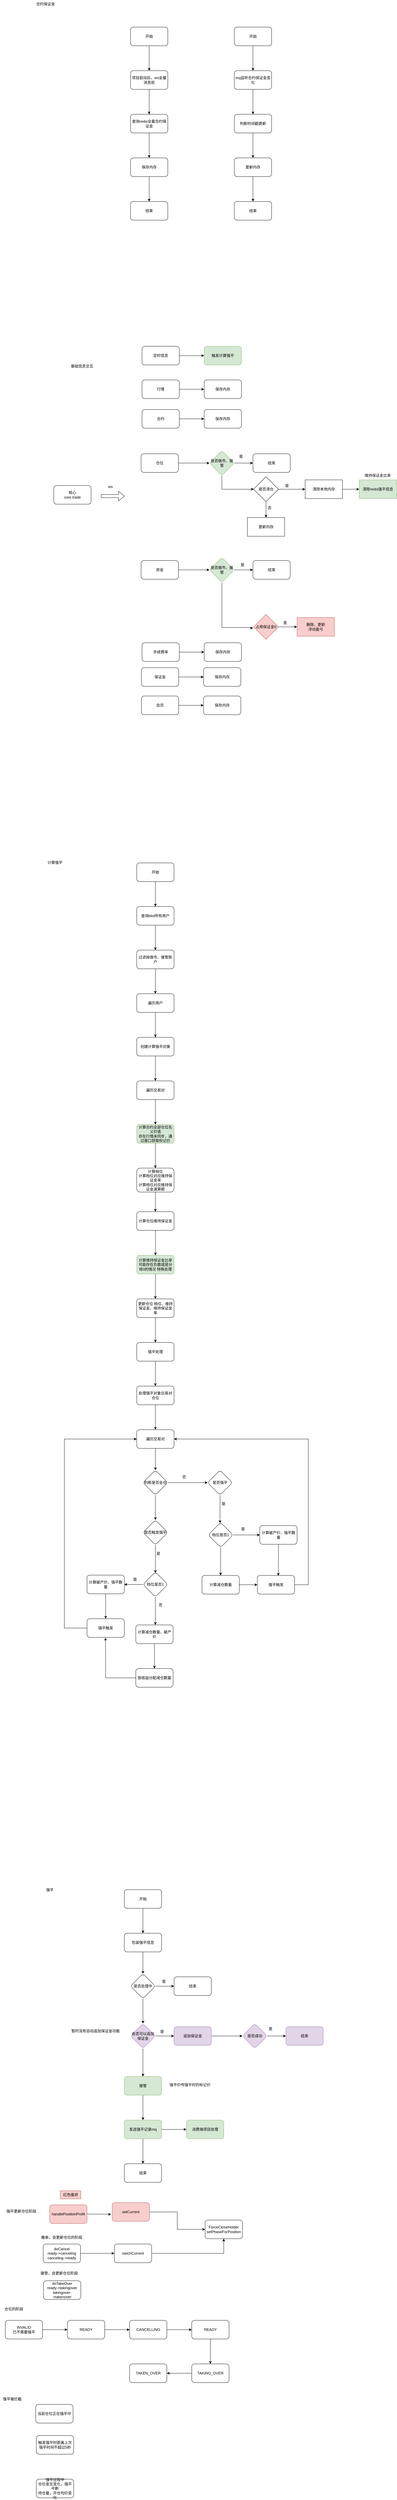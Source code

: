 <mxfile version="27.0.3" pages="3">
  <diagram name="第 1 页" id="UgYxWPM2m7JwB7CC0WY4">
    <mxGraphModel dx="9946" dy="9714" grid="0" gridSize="10" guides="1" tooltips="1" connect="1" arrows="1" fold="1" page="1" pageScale="1" pageWidth="9000" pageHeight="9020" math="0" shadow="0">
      <root>
        <mxCell id="0" />
        <mxCell id="1" parent="0" />
        <mxCell id="0rFeJn9Vlhh-oOop-bB8-2" value="基础信息交互" style="text;html=1;align=center;verticalAlign=middle;whiteSpace=wrap;rounded=0;" parent="1" vertex="1">
          <mxGeometry x="-282" y="-2362" width="130" height="30" as="geometry" />
        </mxCell>
        <mxCell id="0rFeJn9Vlhh-oOop-bB8-3" value="核心&lt;div&gt;core trade&lt;/div&gt;" style="rounded=1;whiteSpace=wrap;html=1;" parent="1" vertex="1">
          <mxGeometry x="-308" y="-1964" width="120" height="60" as="geometry" />
        </mxCell>
        <mxCell id="0rFeJn9Vlhh-oOop-bB8-13" value="" style="edgeStyle=orthogonalEdgeStyle;rounded=0;orthogonalLoop=1;jettySize=auto;html=1;" parent="1" source="0rFeJn9Vlhh-oOop-bB8-4" target="0rFeJn9Vlhh-oOop-bB8-12" edge="1">
          <mxGeometry relative="1" as="geometry" />
        </mxCell>
        <mxCell id="0rFeJn9Vlhh-oOop-bB8-4" value="行情" style="rounded=1;whiteSpace=wrap;html=1;" parent="1" vertex="1">
          <mxGeometry x="-24" y="-2303" width="120" height="60" as="geometry" />
        </mxCell>
        <mxCell id="0rFeJn9Vlhh-oOop-bB8-5" value="" style="shape=flexArrow;endArrow=classic;html=1;rounded=0;" parent="1" edge="1">
          <mxGeometry width="50" height="50" relative="1" as="geometry">
            <mxPoint x="-156" y="-1930" as="sourcePoint" />
            <mxPoint x="-80" y="-1930" as="targetPoint" />
          </mxGeometry>
        </mxCell>
        <mxCell id="0rFeJn9Vlhh-oOop-bB8-15" value="" style="edgeStyle=orthogonalEdgeStyle;rounded=0;orthogonalLoop=1;jettySize=auto;html=1;" parent="1" source="0rFeJn9Vlhh-oOop-bB8-6" target="0rFeJn9Vlhh-oOop-bB8-14" edge="1">
          <mxGeometry relative="1" as="geometry" />
        </mxCell>
        <mxCell id="0rFeJn9Vlhh-oOop-bB8-6" value="合约" style="rounded=1;whiteSpace=wrap;html=1;" parent="1" vertex="1">
          <mxGeometry x="-24" y="-2208" width="120" height="60" as="geometry" />
        </mxCell>
        <mxCell id="0rFeJn9Vlhh-oOop-bB8-29" value="" style="edgeStyle=orthogonalEdgeStyle;rounded=0;orthogonalLoop=1;jettySize=auto;html=1;" parent="1" source="0rFeJn9Vlhh-oOop-bB8-7" target="0rFeJn9Vlhh-oOop-bB8-28" edge="1">
          <mxGeometry relative="1" as="geometry" />
        </mxCell>
        <mxCell id="0rFeJn9Vlhh-oOop-bB8-7" value="仓位" style="rounded=1;whiteSpace=wrap;html=1;" parent="1" vertex="1">
          <mxGeometry x="-27" y="-2066" width="120" height="60" as="geometry" />
        </mxCell>
        <mxCell id="0rFeJn9Vlhh-oOop-bB8-40" value="" style="edgeStyle=orthogonalEdgeStyle;rounded=0;orthogonalLoop=1;jettySize=auto;html=1;" parent="1" source="0rFeJn9Vlhh-oOop-bB8-8" target="0rFeJn9Vlhh-oOop-bB8-39" edge="1">
          <mxGeometry relative="1" as="geometry" />
        </mxCell>
        <mxCell id="0rFeJn9Vlhh-oOop-bB8-8" value="资金" style="rounded=1;whiteSpace=wrap;html=1;" parent="1" vertex="1">
          <mxGeometry x="-27" y="-1723" width="120" height="60" as="geometry" />
        </mxCell>
        <mxCell id="0rFeJn9Vlhh-oOop-bB8-19" value="" style="edgeStyle=orthogonalEdgeStyle;rounded=0;orthogonalLoop=1;jettySize=auto;html=1;" parent="1" source="0rFeJn9Vlhh-oOop-bB8-9" target="0rFeJn9Vlhh-oOop-bB8-18" edge="1">
          <mxGeometry relative="1" as="geometry" />
        </mxCell>
        <mxCell id="0rFeJn9Vlhh-oOop-bB8-9" value="手续费率" style="rounded=1;whiteSpace=wrap;html=1;" parent="1" vertex="1">
          <mxGeometry x="-24" y="-1459" width="120" height="60" as="geometry" />
        </mxCell>
        <mxCell id="0rFeJn9Vlhh-oOop-bB8-21" value="" style="edgeStyle=orthogonalEdgeStyle;rounded=0;orthogonalLoop=1;jettySize=auto;html=1;" parent="1" source="0rFeJn9Vlhh-oOop-bB8-10" target="0rFeJn9Vlhh-oOop-bB8-20" edge="1">
          <mxGeometry relative="1" as="geometry" />
        </mxCell>
        <mxCell id="0rFeJn9Vlhh-oOop-bB8-10" value="保证金" style="rounded=1;whiteSpace=wrap;html=1;" parent="1" vertex="1">
          <mxGeometry x="-26" y="-1379" width="120" height="60" as="geometry" />
        </mxCell>
        <mxCell id="0rFeJn9Vlhh-oOop-bB8-23" value="" style="edgeStyle=orthogonalEdgeStyle;rounded=0;orthogonalLoop=1;jettySize=auto;html=1;" parent="1" source="0rFeJn9Vlhh-oOop-bB8-11" target="0rFeJn9Vlhh-oOop-bB8-22" edge="1">
          <mxGeometry relative="1" as="geometry" />
        </mxCell>
        <mxCell id="0rFeJn9Vlhh-oOop-bB8-11" value="会员" style="rounded=1;whiteSpace=wrap;html=1;" parent="1" vertex="1">
          <mxGeometry x="-26" y="-1288" width="120" height="60" as="geometry" />
        </mxCell>
        <mxCell id="0rFeJn9Vlhh-oOop-bB8-12" value="保存内存" style="whiteSpace=wrap;html=1;rounded=1;" parent="1" vertex="1">
          <mxGeometry x="176" y="-2303" width="120" height="60" as="geometry" />
        </mxCell>
        <mxCell id="0rFeJn9Vlhh-oOop-bB8-14" value="保存内存" style="whiteSpace=wrap;html=1;rounded=1;" parent="1" vertex="1">
          <mxGeometry x="176" y="-2208" width="120" height="60" as="geometry" />
        </mxCell>
        <mxCell id="0rFeJn9Vlhh-oOop-bB8-18" value="保存内存" style="whiteSpace=wrap;html=1;rounded=1;" parent="1" vertex="1">
          <mxGeometry x="176" y="-1459" width="120" height="60" as="geometry" />
        </mxCell>
        <mxCell id="0rFeJn9Vlhh-oOop-bB8-20" value="保存内存" style="whiteSpace=wrap;html=1;rounded=1;" parent="1" vertex="1">
          <mxGeometry x="174" y="-1379" width="120" height="60" as="geometry" />
        </mxCell>
        <mxCell id="0rFeJn9Vlhh-oOop-bB8-22" value="保存内存" style="whiteSpace=wrap;html=1;rounded=1;" parent="1" vertex="1">
          <mxGeometry x="174" y="-1288" width="120" height="60" as="geometry" />
        </mxCell>
        <mxCell id="0rFeJn9Vlhh-oOop-bB8-31" value="" style="edgeStyle=orthogonalEdgeStyle;rounded=0;orthogonalLoop=1;jettySize=auto;html=1;" parent="1" source="0rFeJn9Vlhh-oOop-bB8-28" target="0rFeJn9Vlhh-oOop-bB8-30" edge="1">
          <mxGeometry relative="1" as="geometry" />
        </mxCell>
        <mxCell id="0rFeJn9Vlhh-oOop-bB8-34" value="" style="edgeStyle=orthogonalEdgeStyle;rounded=0;orthogonalLoop=1;jettySize=auto;html=1;" parent="1" source="0rFeJn9Vlhh-oOop-bB8-28" edge="1">
          <mxGeometry relative="1" as="geometry">
            <mxPoint x="336" y="-1952" as="targetPoint" />
            <Array as="points">
              <mxPoint x="233" y="-1952" />
            </Array>
          </mxGeometry>
        </mxCell>
        <mxCell id="0rFeJn9Vlhh-oOop-bB8-28" value="是否做市、接管" style="rhombus;whiteSpace=wrap;html=1;rounded=1;fillColor=#d5e8d4;strokeColor=#82b366;" parent="1" vertex="1">
          <mxGeometry x="193" y="-2076" width="80" height="80" as="geometry" />
        </mxCell>
        <mxCell id="0rFeJn9Vlhh-oOop-bB8-30" value="结束" style="whiteSpace=wrap;html=1;rounded=1;" parent="1" vertex="1">
          <mxGeometry x="333" y="-2066" width="120" height="60" as="geometry" />
        </mxCell>
        <mxCell id="0rFeJn9Vlhh-oOop-bB8-32" value="是" style="text;html=1;align=center;verticalAlign=middle;resizable=0;points=[];autosize=1;strokeColor=none;fillColor=none;" parent="1" vertex="1">
          <mxGeometry x="279" y="-2070" width="30" height="26" as="geometry" />
        </mxCell>
        <mxCell id="0rFeJn9Vlhh-oOop-bB8-42" value="" style="edgeStyle=orthogonalEdgeStyle;rounded=0;orthogonalLoop=1;jettySize=auto;html=1;" parent="1" source="0rFeJn9Vlhh-oOop-bB8-39" target="0rFeJn9Vlhh-oOop-bB8-41" edge="1">
          <mxGeometry relative="1" as="geometry" />
        </mxCell>
        <mxCell id="0rFeJn9Vlhh-oOop-bB8-45" value="" style="edgeStyle=orthogonalEdgeStyle;rounded=0;orthogonalLoop=1;jettySize=auto;html=1;" parent="1" source="0rFeJn9Vlhh-oOop-bB8-39" edge="1">
          <mxGeometry relative="1" as="geometry">
            <mxPoint x="333" y="-1506" as="targetPoint" />
            <Array as="points">
              <mxPoint x="233" y="-1508" />
              <mxPoint x="331" y="-1508" />
            </Array>
          </mxGeometry>
        </mxCell>
        <mxCell id="0rFeJn9Vlhh-oOop-bB8-39" value="是否做市、接管" style="rhombus;whiteSpace=wrap;html=1;rounded=1;fillColor=#d5e8d4;strokeColor=#82b366;" parent="1" vertex="1">
          <mxGeometry x="193" y="-1733" width="80" height="80" as="geometry" />
        </mxCell>
        <mxCell id="0rFeJn9Vlhh-oOop-bB8-41" value="结束" style="whiteSpace=wrap;html=1;rounded=1;" parent="1" vertex="1">
          <mxGeometry x="333" y="-1723" width="120" height="60" as="geometry" />
        </mxCell>
        <mxCell id="0rFeJn9Vlhh-oOop-bB8-43" value="是" style="text;html=1;align=center;verticalAlign=middle;resizable=0;points=[];autosize=1;strokeColor=none;fillColor=none;" parent="1" vertex="1">
          <mxGeometry x="284" y="-1722" width="30" height="26" as="geometry" />
        </mxCell>
        <mxCell id="0rFeJn9Vlhh-oOop-bB8-50" value="" style="edgeStyle=orthogonalEdgeStyle;rounded=0;orthogonalLoop=1;jettySize=auto;html=1;" parent="1" source="0rFeJn9Vlhh-oOop-bB8-48" target="0rFeJn9Vlhh-oOop-bB8-49" edge="1">
          <mxGeometry relative="1" as="geometry" />
        </mxCell>
        <mxCell id="0rFeJn9Vlhh-oOop-bB8-48" value="占用保证金0" style="rhombus;whiteSpace=wrap;html=1;fillColor=#f8cecc;strokeColor=#b85450;" parent="1" vertex="1">
          <mxGeometry x="335" y="-1550" width="80" height="80" as="geometry" />
        </mxCell>
        <mxCell id="0rFeJn9Vlhh-oOop-bB8-49" value="删除、更新&lt;div&gt;浮动盈亏&lt;/div&gt;" style="whiteSpace=wrap;html=1;fillColor=#f8cecc;strokeColor=#b85450;" parent="1" vertex="1">
          <mxGeometry x="475" y="-1540" width="120" height="60" as="geometry" />
        </mxCell>
        <mxCell id="0rFeJn9Vlhh-oOop-bB8-51" value="是" style="text;html=1;align=center;verticalAlign=middle;resizable=0;points=[];autosize=1;strokeColor=none;fillColor=none;" parent="1" vertex="1">
          <mxGeometry x="421" y="-1536" width="30" height="26" as="geometry" />
        </mxCell>
        <mxCell id="0rFeJn9Vlhh-oOop-bB8-57" value="" style="edgeStyle=orthogonalEdgeStyle;rounded=0;orthogonalLoop=1;jettySize=auto;html=1;" parent="1" source="0rFeJn9Vlhh-oOop-bB8-55" target="0rFeJn9Vlhh-oOop-bB8-56" edge="1">
          <mxGeometry relative="1" as="geometry" />
        </mxCell>
        <mxCell id="0rFeJn9Vlhh-oOop-bB8-62" value="" style="edgeStyle=orthogonalEdgeStyle;rounded=0;orthogonalLoop=1;jettySize=auto;html=1;" parent="1" source="0rFeJn9Vlhh-oOop-bB8-55" target="0rFeJn9Vlhh-oOop-bB8-61" edge="1">
          <mxGeometry relative="1" as="geometry" />
        </mxCell>
        <mxCell id="0rFeJn9Vlhh-oOop-bB8-55" value="是否清仓" style="rhombus;whiteSpace=wrap;html=1;" parent="1" vertex="1">
          <mxGeometry x="335" y="-1992" width="80" height="80" as="geometry" />
        </mxCell>
        <mxCell id="0rFeJn9Vlhh-oOop-bB8-60" value="" style="edgeStyle=orthogonalEdgeStyle;rounded=0;orthogonalLoop=1;jettySize=auto;html=1;" parent="1" source="0rFeJn9Vlhh-oOop-bB8-56" target="0rFeJn9Vlhh-oOop-bB8-59" edge="1">
          <mxGeometry relative="1" as="geometry" />
        </mxCell>
        <mxCell id="0rFeJn9Vlhh-oOop-bB8-56" value="清除本地内存" style="whiteSpace=wrap;html=1;" parent="1" vertex="1">
          <mxGeometry x="501" y="-1982" width="120" height="60" as="geometry" />
        </mxCell>
        <mxCell id="0rFeJn9Vlhh-oOop-bB8-58" value="是" style="text;html=1;align=center;verticalAlign=middle;resizable=0;points=[];autosize=1;strokeColor=none;fillColor=none;" parent="1" vertex="1">
          <mxGeometry x="427" y="-1976" width="30" height="26" as="geometry" />
        </mxCell>
        <mxCell id="0rFeJn9Vlhh-oOop-bB8-59" value="清除redis强平信息" style="whiteSpace=wrap;html=1;fillColor=#d5e8d4;strokeColor=#82b366;" parent="1" vertex="1">
          <mxGeometry x="675" y="-1982" width="120" height="60" as="geometry" />
        </mxCell>
        <mxCell id="0rFeJn9Vlhh-oOop-bB8-61" value="更新内存" style="whiteSpace=wrap;html=1;" parent="1" vertex="1">
          <mxGeometry x="315" y="-1861" width="120" height="60" as="geometry" />
        </mxCell>
        <mxCell id="0rFeJn9Vlhh-oOop-bB8-63" value="否" style="text;html=1;align=center;verticalAlign=middle;resizable=0;points=[];autosize=1;strokeColor=none;fillColor=none;" parent="1" vertex="1">
          <mxGeometry x="371" y="-1905" width="30" height="26" as="geometry" />
        </mxCell>
        <mxCell id="0rFeJn9Vlhh-oOop-bB8-76" value="维持保证金比率" style="text;html=1;align=center;verticalAlign=middle;resizable=0;points=[];autosize=1;strokeColor=none;fillColor=none;" parent="1" vertex="1">
          <mxGeometry x="683" y="-2009" width="102" height="26" as="geometry" />
        </mxCell>
        <mxCell id="0rFeJn9Vlhh-oOop-bB8-90" value="计算强平" style="text;html=1;align=center;verticalAlign=middle;whiteSpace=wrap;rounded=0;" parent="1" vertex="1">
          <mxGeometry x="-334" y="-768" width="60" height="30" as="geometry" />
        </mxCell>
        <mxCell id="i8836v0kcdFy3ZVOUdc0-2" value="" style="edgeStyle=orthogonalEdgeStyle;rounded=0;orthogonalLoop=1;jettySize=auto;html=1;" parent="1" source="0rFeJn9Vlhh-oOop-bB8-91" target="i8836v0kcdFy3ZVOUdc0-1" edge="1">
          <mxGeometry relative="1" as="geometry" />
        </mxCell>
        <mxCell id="0rFeJn9Vlhh-oOop-bB8-91" value="开始" style="rounded=1;whiteSpace=wrap;html=1;" parent="1" vertex="1">
          <mxGeometry x="-41" y="-752" width="120" height="60" as="geometry" />
        </mxCell>
        <mxCell id="0rFeJn9Vlhh-oOop-bB8-94" value="" style="edgeStyle=orthogonalEdgeStyle;rounded=0;orthogonalLoop=1;jettySize=auto;html=1;" parent="1" source="0rFeJn9Vlhh-oOop-bB8-92" target="0rFeJn9Vlhh-oOop-bB8-93" edge="1">
          <mxGeometry relative="1" as="geometry" />
        </mxCell>
        <mxCell id="0rFeJn9Vlhh-oOop-bB8-92" value="定时信息" style="rounded=1;whiteSpace=wrap;html=1;" parent="1" vertex="1">
          <mxGeometry x="-24" y="-2411" width="120" height="60" as="geometry" />
        </mxCell>
        <mxCell id="0rFeJn9Vlhh-oOop-bB8-93" value="触发计算强平" style="whiteSpace=wrap;html=1;rounded=1;fillColor=#d5e8d4;strokeColor=#82b366;" parent="1" vertex="1">
          <mxGeometry x="176" y="-2411" width="120" height="60" as="geometry" />
        </mxCell>
        <mxCell id="0rFeJn9Vlhh-oOop-bB8-95" value="ws" style="text;html=1;align=center;verticalAlign=middle;resizable=0;points=[];autosize=1;strokeColor=none;fillColor=none;" parent="1" vertex="1">
          <mxGeometry x="-143" y="-1973" width="33" height="26" as="geometry" />
        </mxCell>
        <mxCell id="i8836v0kcdFy3ZVOUdc0-4" value="" style="edgeStyle=orthogonalEdgeStyle;rounded=0;orthogonalLoop=1;jettySize=auto;html=1;" parent="1" source="i8836v0kcdFy3ZVOUdc0-1" target="i8836v0kcdFy3ZVOUdc0-3" edge="1">
          <mxGeometry relative="1" as="geometry" />
        </mxCell>
        <mxCell id="i8836v0kcdFy3ZVOUdc0-1" value="查询blot所有用户" style="whiteSpace=wrap;html=1;rounded=1;" parent="1" vertex="1">
          <mxGeometry x="-41" y="-612" width="120" height="60" as="geometry" />
        </mxCell>
        <mxCell id="i8836v0kcdFy3ZVOUdc0-8" value="" style="edgeStyle=orthogonalEdgeStyle;rounded=0;orthogonalLoop=1;jettySize=auto;html=1;" parent="1" source="i8836v0kcdFy3ZVOUdc0-3" target="i8836v0kcdFy3ZVOUdc0-7" edge="1">
          <mxGeometry relative="1" as="geometry" />
        </mxCell>
        <mxCell id="i8836v0kcdFy3ZVOUdc0-3" value="过滤掉做市、接管账户" style="whiteSpace=wrap;html=1;rounded=1;" parent="1" vertex="1">
          <mxGeometry x="-41" y="-472" width="120" height="60" as="geometry" />
        </mxCell>
        <mxCell id="i8836v0kcdFy3ZVOUdc0-10" value="" style="edgeStyle=orthogonalEdgeStyle;rounded=0;orthogonalLoop=1;jettySize=auto;html=1;" parent="1" source="i8836v0kcdFy3ZVOUdc0-7" target="i8836v0kcdFy3ZVOUdc0-9" edge="1">
          <mxGeometry relative="1" as="geometry" />
        </mxCell>
        <mxCell id="i8836v0kcdFy3ZVOUdc0-7" value="遍历用户" style="whiteSpace=wrap;html=1;rounded=1;" parent="1" vertex="1">
          <mxGeometry x="-41" y="-332" width="120" height="60" as="geometry" />
        </mxCell>
        <mxCell id="i8836v0kcdFy3ZVOUdc0-12" value="" style="edgeStyle=orthogonalEdgeStyle;rounded=0;orthogonalLoop=1;jettySize=auto;html=1;" parent="1" source="i8836v0kcdFy3ZVOUdc0-9" target="i8836v0kcdFy3ZVOUdc0-11" edge="1">
          <mxGeometry relative="1" as="geometry" />
        </mxCell>
        <mxCell id="i8836v0kcdFy3ZVOUdc0-9" value="创建计算强平对象" style="whiteSpace=wrap;html=1;rounded=1;" parent="1" vertex="1">
          <mxGeometry x="-41" y="-192" width="120" height="60" as="geometry" />
        </mxCell>
        <mxCell id="i8836v0kcdFy3ZVOUdc0-14" value="" style="edgeStyle=orthogonalEdgeStyle;rounded=0;orthogonalLoop=1;jettySize=auto;html=1;" parent="1" source="i8836v0kcdFy3ZVOUdc0-11" target="i8836v0kcdFy3ZVOUdc0-13" edge="1">
          <mxGeometry relative="1" as="geometry" />
        </mxCell>
        <mxCell id="i8836v0kcdFy3ZVOUdc0-11" value="遍历交易对" style="whiteSpace=wrap;html=1;rounded=1;" parent="1" vertex="1">
          <mxGeometry x="-41" y="-52" width="120" height="60" as="geometry" />
        </mxCell>
        <mxCell id="gon9QzESkzeDt1cruLDi-70" value="" style="edgeStyle=orthogonalEdgeStyle;rounded=0;orthogonalLoop=1;jettySize=auto;html=1;" parent="1" source="i8836v0kcdFy3ZVOUdc0-13" target="gon9QzESkzeDt1cruLDi-69" edge="1">
          <mxGeometry relative="1" as="geometry" />
        </mxCell>
        <mxCell id="i8836v0kcdFy3ZVOUdc0-13" value="计算合约全部仓位名义价值&lt;div&gt;存在行情未同步，通过接口获取标记价&lt;/div&gt;" style="whiteSpace=wrap;html=1;rounded=1;fillColor=#d5e8d4;strokeColor=#82b366;" parent="1" vertex="1">
          <mxGeometry x="-41" y="88" width="120" height="60" as="geometry" />
        </mxCell>
        <mxCell id="gon9QzESkzeDt1cruLDi-6" value="" style="edgeStyle=orthogonalEdgeStyle;rounded=0;orthogonalLoop=1;jettySize=auto;html=1;" parent="1" target="gon9QzESkzeDt1cruLDi-5" edge="1">
          <mxGeometry relative="1" as="geometry">
            <mxPoint x="19" y="428" as="sourcePoint" />
          </mxGeometry>
        </mxCell>
        <mxCell id="gon9QzESkzeDt1cruLDi-8" value="" style="edgeStyle=orthogonalEdgeStyle;rounded=0;orthogonalLoop=1;jettySize=auto;html=1;" parent="1" source="gon9QzESkzeDt1cruLDi-5" target="gon9QzESkzeDt1cruLDi-7" edge="1">
          <mxGeometry relative="1" as="geometry" />
        </mxCell>
        <mxCell id="gon9QzESkzeDt1cruLDi-5" value="计算维持保证金比率&lt;div&gt;可能存在负数或是分母0的情况 特殊处理&lt;/div&gt;" style="whiteSpace=wrap;html=1;rounded=1;fillColor=#d5e8d4;strokeColor=#82b366;" parent="1" vertex="1">
          <mxGeometry x="-41" y="508" width="120" height="60" as="geometry" />
        </mxCell>
        <mxCell id="gon9QzESkzeDt1cruLDi-12" value="" style="edgeStyle=orthogonalEdgeStyle;rounded=0;orthogonalLoop=1;jettySize=auto;html=1;" parent="1" source="gon9QzESkzeDt1cruLDi-7" target="gon9QzESkzeDt1cruLDi-11" edge="1">
          <mxGeometry relative="1" as="geometry" />
        </mxCell>
        <mxCell id="gon9QzESkzeDt1cruLDi-7" value="更新仓位 档位、维持保证金、维持保证金率" style="whiteSpace=wrap;html=1;rounded=1;" parent="1" vertex="1">
          <mxGeometry x="-41" y="648" width="120" height="60" as="geometry" />
        </mxCell>
        <mxCell id="gon9QzESkzeDt1cruLDi-14" value="" style="edgeStyle=orthogonalEdgeStyle;rounded=0;orthogonalLoop=1;jettySize=auto;html=1;" parent="1" source="gon9QzESkzeDt1cruLDi-11" target="gon9QzESkzeDt1cruLDi-13" edge="1">
          <mxGeometry relative="1" as="geometry" />
        </mxCell>
        <mxCell id="gon9QzESkzeDt1cruLDi-11" value="强平处理" style="whiteSpace=wrap;html=1;rounded=1;" parent="1" vertex="1">
          <mxGeometry x="-41" y="788" width="120" height="60" as="geometry" />
        </mxCell>
        <mxCell id="gon9QzESkzeDt1cruLDi-135" value="" style="edgeStyle=orthogonalEdgeStyle;rounded=0;orthogonalLoop=1;jettySize=auto;html=1;" parent="1" source="gon9QzESkzeDt1cruLDi-13" target="gon9QzESkzeDt1cruLDi-134" edge="1">
          <mxGeometry relative="1" as="geometry" />
        </mxCell>
        <mxCell id="gon9QzESkzeDt1cruLDi-13" value="处理强平对象交易对仓位" style="whiteSpace=wrap;html=1;rounded=1;" parent="1" vertex="1">
          <mxGeometry x="-41" y="928" width="120" height="60" as="geometry" />
        </mxCell>
        <mxCell id="gon9QzESkzeDt1cruLDi-20" value="" style="edgeStyle=orthogonalEdgeStyle;rounded=0;orthogonalLoop=1;jettySize=auto;html=1;" parent="1" source="gon9QzESkzeDt1cruLDi-17" target="gon9QzESkzeDt1cruLDi-53" edge="1">
          <mxGeometry relative="1" as="geometry">
            <mxPoint x="167" y="1098" as="targetPoint" />
          </mxGeometry>
        </mxCell>
        <mxCell id="gon9QzESkzeDt1cruLDi-23" value="" style="edgeStyle=orthogonalEdgeStyle;rounded=0;orthogonalLoop=1;jettySize=auto;html=1;" parent="1" source="gon9QzESkzeDt1cruLDi-17" target="gon9QzESkzeDt1cruLDi-26" edge="1">
          <mxGeometry relative="1" as="geometry">
            <mxPoint x="19" y="1228" as="targetPoint" />
          </mxGeometry>
        </mxCell>
        <mxCell id="gon9QzESkzeDt1cruLDi-17" value="判断是否全仓" style="rhombus;whiteSpace=wrap;html=1;rounded=1;" parent="1" vertex="1">
          <mxGeometry x="-21" y="1198" width="80" height="80" as="geometry" />
        </mxCell>
        <mxCell id="gon9QzESkzeDt1cruLDi-21" value="否" style="text;html=1;align=center;verticalAlign=middle;resizable=0;points=[];autosize=1;strokeColor=none;fillColor=none;" parent="1" vertex="1">
          <mxGeometry x="96" y="1207" width="30" height="26" as="geometry" />
        </mxCell>
        <mxCell id="gon9QzESkzeDt1cruLDi-31" value="" style="edgeStyle=orthogonalEdgeStyle;rounded=0;orthogonalLoop=1;jettySize=auto;html=1;" parent="1" source="gon9QzESkzeDt1cruLDi-26" edge="1">
          <mxGeometry relative="1" as="geometry">
            <mxPoint x="19" y="1528" as="targetPoint" />
          </mxGeometry>
        </mxCell>
        <mxCell id="gon9QzESkzeDt1cruLDi-26" value="是否触发强平" style="rhombus;whiteSpace=wrap;html=1;rounded=1;" parent="1" vertex="1">
          <mxGeometry x="-21" y="1358" width="80" height="80" as="geometry" />
        </mxCell>
        <mxCell id="gon9QzESkzeDt1cruLDi-38" value="" style="edgeStyle=orthogonalEdgeStyle;rounded=0;orthogonalLoop=1;jettySize=auto;html=1;" parent="1" source="gon9QzESkzeDt1cruLDi-35" target="gon9QzESkzeDt1cruLDi-37" edge="1">
          <mxGeometry relative="1" as="geometry" />
        </mxCell>
        <mxCell id="gon9QzESkzeDt1cruLDi-41" value="" style="edgeStyle=orthogonalEdgeStyle;rounded=0;orthogonalLoop=1;jettySize=auto;html=1;" parent="1" source="gon9QzESkzeDt1cruLDi-35" edge="1">
          <mxGeometry relative="1" as="geometry">
            <mxPoint x="19" y="1695" as="targetPoint" />
          </mxGeometry>
        </mxCell>
        <mxCell id="gon9QzESkzeDt1cruLDi-35" value="档位是否1" style="rhombus;whiteSpace=wrap;html=1;rounded=1;" parent="1" vertex="1">
          <mxGeometry x="-21" y="1525" width="80" height="80" as="geometry" />
        </mxCell>
        <mxCell id="gon9QzESkzeDt1cruLDi-141" value="" style="edgeStyle=orthogonalEdgeStyle;rounded=0;orthogonalLoop=1;jettySize=auto;html=1;" parent="1" source="gon9QzESkzeDt1cruLDi-37" target="gon9QzESkzeDt1cruLDi-140" edge="1">
          <mxGeometry relative="1" as="geometry" />
        </mxCell>
        <mxCell id="gon9QzESkzeDt1cruLDi-37" value="计算破产价、强平数量" style="whiteSpace=wrap;html=1;rounded=1;" parent="1" vertex="1">
          <mxGeometry x="-201" y="1535" width="120" height="60" as="geometry" />
        </mxCell>
        <mxCell id="gon9QzESkzeDt1cruLDi-39" value="是" style="text;html=1;align=center;verticalAlign=middle;resizable=0;points=[];autosize=1;strokeColor=none;fillColor=none;" parent="1" vertex="1">
          <mxGeometry x="-62" y="1536" width="30" height="26" as="geometry" />
        </mxCell>
        <mxCell id="gon9QzESkzeDt1cruLDi-44" value="否" style="text;html=1;align=center;verticalAlign=middle;resizable=0;points=[];autosize=1;strokeColor=none;fillColor=none;" parent="1" vertex="1">
          <mxGeometry x="20" y="1618" width="30" height="26" as="geometry" />
        </mxCell>
        <mxCell id="gon9QzESkzeDt1cruLDi-48" value="" style="edgeStyle=orthogonalEdgeStyle;rounded=0;orthogonalLoop=1;jettySize=auto;html=1;" parent="1" source="gon9QzESkzeDt1cruLDi-45" target="gon9QzESkzeDt1cruLDi-47" edge="1">
          <mxGeometry relative="1" as="geometry" />
        </mxCell>
        <mxCell id="gon9QzESkzeDt1cruLDi-45" value="计算减仓数量、破产价" style="whiteSpace=wrap;html=1;rounded=1;" parent="1" vertex="1">
          <mxGeometry x="-44" y="1695" width="120" height="60" as="geometry" />
        </mxCell>
        <mxCell id="gon9QzESkzeDt1cruLDi-142" style="edgeStyle=orthogonalEdgeStyle;rounded=0;orthogonalLoop=1;jettySize=auto;html=1;" parent="1" source="gon9QzESkzeDt1cruLDi-47" edge="1">
          <mxGeometry relative="1" as="geometry">
            <mxPoint x="-141.5" y="1736" as="targetPoint" />
          </mxGeometry>
        </mxCell>
        <mxCell id="gon9QzESkzeDt1cruLDi-47" value="按收益分配减仓数量" style="whiteSpace=wrap;html=1;rounded=1;" parent="1" vertex="1">
          <mxGeometry x="-44" y="1835" width="120" height="60" as="geometry" />
        </mxCell>
        <mxCell id="gon9QzESkzeDt1cruLDi-57" value="" style="edgeStyle=orthogonalEdgeStyle;rounded=0;orthogonalLoop=1;jettySize=auto;html=1;" parent="1" source="gon9QzESkzeDt1cruLDi-53" edge="1">
          <mxGeometry relative="1" as="geometry">
            <mxPoint x="227" y="1368" as="targetPoint" />
          </mxGeometry>
        </mxCell>
        <mxCell id="gon9QzESkzeDt1cruLDi-53" value="是否强平" style="rhombus;whiteSpace=wrap;html=1;rounded=1;" parent="1" vertex="1">
          <mxGeometry x="187" y="1198" width="80" height="80" as="geometry" />
        </mxCell>
        <mxCell id="gon9QzESkzeDt1cruLDi-55" value="是" style="text;html=1;align=center;verticalAlign=middle;resizable=0;points=[];autosize=1;strokeColor=none;fillColor=none;" parent="1" vertex="1">
          <mxGeometry x="13" y="1453" width="30" height="26" as="geometry" />
        </mxCell>
        <mxCell id="gon9QzESkzeDt1cruLDi-59" value="是" style="text;html=1;align=center;verticalAlign=middle;resizable=0;points=[];autosize=1;strokeColor=none;fillColor=none;" parent="1" vertex="1">
          <mxGeometry x="223" y="1293" width="30" height="26" as="geometry" />
        </mxCell>
        <mxCell id="gon9QzESkzeDt1cruLDi-63" value="" style="edgeStyle=orthogonalEdgeStyle;rounded=0;orthogonalLoop=1;jettySize=auto;html=1;" parent="1" source="gon9QzESkzeDt1cruLDi-60" target="gon9QzESkzeDt1cruLDi-62" edge="1">
          <mxGeometry relative="1" as="geometry" />
        </mxCell>
        <mxCell id="gon9QzESkzeDt1cruLDi-66" value="" style="edgeStyle=orthogonalEdgeStyle;rounded=0;orthogonalLoop=1;jettySize=auto;html=1;" parent="1" source="gon9QzESkzeDt1cruLDi-60" target="gon9QzESkzeDt1cruLDi-65" edge="1">
          <mxGeometry relative="1" as="geometry" />
        </mxCell>
        <mxCell id="gon9QzESkzeDt1cruLDi-60" value="档位是否1" style="rhombus;whiteSpace=wrap;html=1;rounded=1;" parent="1" vertex="1">
          <mxGeometry x="189" y="1366" width="80" height="80" as="geometry" />
        </mxCell>
        <mxCell id="gon9QzESkzeDt1cruLDi-62" value="计算破产价、强平数量" style="whiteSpace=wrap;html=1;rounded=1;" parent="1" vertex="1">
          <mxGeometry x="355" y="1376" width="120" height="60" as="geometry" />
        </mxCell>
        <mxCell id="gon9QzESkzeDt1cruLDi-64" value="&amp;nbsp;是" style="text;html=1;align=center;verticalAlign=middle;resizable=0;points=[];autosize=1;strokeColor=none;fillColor=none;" parent="1" vertex="1">
          <mxGeometry x="282" y="1374" width="33" height="26" as="geometry" />
        </mxCell>
        <mxCell id="gon9QzESkzeDt1cruLDi-68" value="" style="edgeStyle=orthogonalEdgeStyle;rounded=0;orthogonalLoop=1;jettySize=auto;html=1;" parent="1" source="gon9QzESkzeDt1cruLDi-65" target="gon9QzESkzeDt1cruLDi-67" edge="1">
          <mxGeometry relative="1" as="geometry" />
        </mxCell>
        <mxCell id="gon9QzESkzeDt1cruLDi-65" value="计算减仓数量" style="whiteSpace=wrap;html=1;rounded=1;" parent="1" vertex="1">
          <mxGeometry x="169" y="1536" width="120" height="60" as="geometry" />
        </mxCell>
        <mxCell id="gon9QzESkzeDt1cruLDi-139" style="edgeStyle=orthogonalEdgeStyle;rounded=0;orthogonalLoop=1;jettySize=auto;html=1;entryX=1;entryY=0.5;entryDx=0;entryDy=0;" parent="1" source="gon9QzESkzeDt1cruLDi-67" target="gon9QzESkzeDt1cruLDi-134" edge="1">
          <mxGeometry relative="1" as="geometry">
            <Array as="points">
              <mxPoint x="511" y="1566" />
              <mxPoint x="511" y="1098" />
            </Array>
          </mxGeometry>
        </mxCell>
        <mxCell id="gon9QzESkzeDt1cruLDi-67" value="强平触发" style="whiteSpace=wrap;html=1;rounded=1;" parent="1" vertex="1">
          <mxGeometry x="347" y="1536" width="120" height="60" as="geometry" />
        </mxCell>
        <mxCell id="gon9QzESkzeDt1cruLDi-72" value="" style="edgeStyle=orthogonalEdgeStyle;rounded=0;orthogonalLoop=1;jettySize=auto;html=1;" parent="1" source="gon9QzESkzeDt1cruLDi-69" target="gon9QzESkzeDt1cruLDi-71" edge="1">
          <mxGeometry relative="1" as="geometry" />
        </mxCell>
        <mxCell id="gon9QzESkzeDt1cruLDi-69" value="计算档位&lt;div&gt;计算档位对应维持保证金率&lt;div&gt;计算档位对应维持保证金速算额&lt;/div&gt;&lt;/div&gt;" style="whiteSpace=wrap;html=1;rounded=1;" parent="1" vertex="1">
          <mxGeometry x="-41" y="228" width="120" height="77" as="geometry" />
        </mxCell>
        <mxCell id="gon9QzESkzeDt1cruLDi-71" value="计算仓位维持保证金" style="whiteSpace=wrap;html=1;rounded=1;" parent="1" vertex="1">
          <mxGeometry x="-41" y="368" width="120" height="60" as="geometry" />
        </mxCell>
        <mxCell id="gon9QzESkzeDt1cruLDi-73" value="强平" style="text;html=1;align=center;verticalAlign=middle;resizable=0;points=[];autosize=1;strokeColor=none;fillColor=none;" parent="1" vertex="1">
          <mxGeometry x="-342" y="2533" width="42" height="26" as="geometry" />
        </mxCell>
        <mxCell id="gon9QzESkzeDt1cruLDi-76" value="" style="edgeStyle=orthogonalEdgeStyle;rounded=0;orthogonalLoop=1;jettySize=auto;html=1;" parent="1" source="gon9QzESkzeDt1cruLDi-74" target="gon9QzESkzeDt1cruLDi-75" edge="1">
          <mxGeometry relative="1" as="geometry" />
        </mxCell>
        <mxCell id="gon9QzESkzeDt1cruLDi-74" value="开始" style="rounded=1;whiteSpace=wrap;html=1;" parent="1" vertex="1">
          <mxGeometry x="-81" y="2545" width="120" height="60" as="geometry" />
        </mxCell>
        <mxCell id="gon9QzESkzeDt1cruLDi-80" value="" style="edgeStyle=orthogonalEdgeStyle;rounded=0;orthogonalLoop=1;jettySize=auto;html=1;" parent="1" source="gon9QzESkzeDt1cruLDi-75" target="gon9QzESkzeDt1cruLDi-79" edge="1">
          <mxGeometry relative="1" as="geometry" />
        </mxCell>
        <mxCell id="gon9QzESkzeDt1cruLDi-75" value="包装强平信息" style="whiteSpace=wrap;html=1;rounded=1;" parent="1" vertex="1">
          <mxGeometry x="-81" y="2685" width="120" height="60" as="geometry" />
        </mxCell>
        <mxCell id="gon9QzESkzeDt1cruLDi-82" value="" style="edgeStyle=orthogonalEdgeStyle;rounded=0;orthogonalLoop=1;jettySize=auto;html=1;" parent="1" source="gon9QzESkzeDt1cruLDi-79" target="gon9QzESkzeDt1cruLDi-81" edge="1">
          <mxGeometry relative="1" as="geometry" />
        </mxCell>
        <mxCell id="gon9QzESkzeDt1cruLDi-87" value="" style="edgeStyle=orthogonalEdgeStyle;rounded=0;orthogonalLoop=1;jettySize=auto;html=1;" parent="1" source="gon9QzESkzeDt1cruLDi-79" target="gon9QzESkzeDt1cruLDi-86" edge="1">
          <mxGeometry relative="1" as="geometry" />
        </mxCell>
        <mxCell id="gon9QzESkzeDt1cruLDi-79" value="是否处理中" style="rhombus;whiteSpace=wrap;html=1;rounded=1;" parent="1" vertex="1">
          <mxGeometry x="-61" y="2815" width="80" height="80" as="geometry" />
        </mxCell>
        <mxCell id="gon9QzESkzeDt1cruLDi-81" value="结束" style="whiteSpace=wrap;html=1;rounded=1;" parent="1" vertex="1">
          <mxGeometry x="79" y="2825" width="120" height="60" as="geometry" />
        </mxCell>
        <mxCell id="gon9QzESkzeDt1cruLDi-83" value="是" style="text;html=1;align=center;verticalAlign=middle;resizable=0;points=[];autosize=1;strokeColor=none;fillColor=none;" parent="1" vertex="1">
          <mxGeometry x="31" y="2827" width="30" height="26" as="geometry" />
        </mxCell>
        <mxCell id="gon9QzESkzeDt1cruLDi-89" value="" style="edgeStyle=orthogonalEdgeStyle;rounded=0;orthogonalLoop=1;jettySize=auto;html=1;" parent="1" source="gon9QzESkzeDt1cruLDi-86" target="gon9QzESkzeDt1cruLDi-88" edge="1">
          <mxGeometry relative="1" as="geometry" />
        </mxCell>
        <mxCell id="gon9QzESkzeDt1cruLDi-107" value="" style="edgeStyle=orthogonalEdgeStyle;rounded=0;orthogonalLoop=1;jettySize=auto;html=1;" parent="1" source="gon9QzESkzeDt1cruLDi-86" target="gon9QzESkzeDt1cruLDi-106" edge="1">
          <mxGeometry relative="1" as="geometry" />
        </mxCell>
        <mxCell id="gon9QzESkzeDt1cruLDi-86" value="会否可以追加保证金" style="rhombus;whiteSpace=wrap;html=1;rounded=1;fillColor=#e1d5e7;strokeColor=#9673a6;" parent="1" vertex="1">
          <mxGeometry x="-61" y="2975" width="80" height="80" as="geometry" />
        </mxCell>
        <mxCell id="gon9QzESkzeDt1cruLDi-92" value="" style="edgeStyle=orthogonalEdgeStyle;rounded=0;orthogonalLoop=1;jettySize=auto;html=1;" parent="1" source="gon9QzESkzeDt1cruLDi-88" target="gon9QzESkzeDt1cruLDi-91" edge="1">
          <mxGeometry relative="1" as="geometry" />
        </mxCell>
        <mxCell id="gon9QzESkzeDt1cruLDi-88" value="追加保证金" style="whiteSpace=wrap;html=1;rounded=1;fillColor=#e1d5e7;strokeColor=#9673a6;" parent="1" vertex="1">
          <mxGeometry x="79" y="2985" width="120" height="60" as="geometry" />
        </mxCell>
        <mxCell id="gon9QzESkzeDt1cruLDi-90" value="是" style="text;html=1;align=center;verticalAlign=middle;resizable=0;points=[];autosize=1;strokeColor=none;fillColor=none;" parent="1" vertex="1">
          <mxGeometry x="25" y="2988" width="30" height="26" as="geometry" />
        </mxCell>
        <mxCell id="gon9QzESkzeDt1cruLDi-94" value="" style="edgeStyle=orthogonalEdgeStyle;rounded=0;orthogonalLoop=1;jettySize=auto;html=1;" parent="1" source="gon9QzESkzeDt1cruLDi-91" target="gon9QzESkzeDt1cruLDi-93" edge="1">
          <mxGeometry relative="1" as="geometry" />
        </mxCell>
        <mxCell id="gon9QzESkzeDt1cruLDi-91" value="是否成功" style="rhombus;whiteSpace=wrap;html=1;rounded=1;fillColor=#e1d5e7;strokeColor=#9673a6;" parent="1" vertex="1">
          <mxGeometry x="299" y="2975" width="80" height="80" as="geometry" />
        </mxCell>
        <mxCell id="gon9QzESkzeDt1cruLDi-93" value="结束" style="whiteSpace=wrap;html=1;rounded=1;fillColor=#e1d5e7;strokeColor=#9673a6;" parent="1" vertex="1">
          <mxGeometry x="439" y="2985" width="120" height="60" as="geometry" />
        </mxCell>
        <mxCell id="gon9QzESkzeDt1cruLDi-95" value="是" style="text;html=1;align=center;verticalAlign=middle;resizable=0;points=[];autosize=1;strokeColor=none;fillColor=none;" parent="1" vertex="1">
          <mxGeometry x="374" y="2979" width="30" height="26" as="geometry" />
        </mxCell>
        <mxCell id="gon9QzESkzeDt1cruLDi-109" value="" style="edgeStyle=orthogonalEdgeStyle;rounded=0;orthogonalLoop=1;jettySize=auto;html=1;" parent="1" source="gon9QzESkzeDt1cruLDi-106" target="gon9QzESkzeDt1cruLDi-108" edge="1">
          <mxGeometry relative="1" as="geometry" />
        </mxCell>
        <mxCell id="gon9QzESkzeDt1cruLDi-106" value="接管" style="whiteSpace=wrap;html=1;rounded=1;fillColor=#d5e8d4;strokeColor=#82b366;" parent="1" vertex="1">
          <mxGeometry x="-81" y="3145" width="120" height="60" as="geometry" />
        </mxCell>
        <mxCell id="gon9QzESkzeDt1cruLDi-111" value="" style="edgeStyle=orthogonalEdgeStyle;rounded=0;orthogonalLoop=1;jettySize=auto;html=1;" parent="1" source="gon9QzESkzeDt1cruLDi-108" target="gon9QzESkzeDt1cruLDi-110" edge="1">
          <mxGeometry relative="1" as="geometry" />
        </mxCell>
        <mxCell id="gon9QzESkzeDt1cruLDi-113" value="" style="edgeStyle=orthogonalEdgeStyle;rounded=0;orthogonalLoop=1;jettySize=auto;html=1;" parent="1" source="gon9QzESkzeDt1cruLDi-108" target="gon9QzESkzeDt1cruLDi-112" edge="1">
          <mxGeometry relative="1" as="geometry" />
        </mxCell>
        <mxCell id="gon9QzESkzeDt1cruLDi-108" value="发送强平记录mq" style="whiteSpace=wrap;html=1;rounded=1;fillColor=#d5e8d4;strokeColor=#82b366;" parent="1" vertex="1">
          <mxGeometry x="-81" y="3285" width="120" height="60" as="geometry" />
        </mxCell>
        <mxCell id="gon9QzESkzeDt1cruLDi-110" value="结束" style="whiteSpace=wrap;html=1;rounded=1;" parent="1" vertex="1">
          <mxGeometry x="-81" y="3425" width="120" height="60" as="geometry" />
        </mxCell>
        <mxCell id="gon9QzESkzeDt1cruLDi-112" value="消费端项目处理" style="whiteSpace=wrap;html=1;fillColor=#d5e8d4;strokeColor=#82b366;rounded=1;" parent="1" vertex="1">
          <mxGeometry x="119" y="3285" width="120" height="60" as="geometry" />
        </mxCell>
        <mxCell id="gon9QzESkzeDt1cruLDi-118" value="" style="edgeStyle=orthogonalEdgeStyle;rounded=0;orthogonalLoop=1;jettySize=auto;html=1;" parent="1" source="gon9QzESkzeDt1cruLDi-115" target="gon9QzESkzeDt1cruLDi-117" edge="1">
          <mxGeometry relative="1" as="geometry" />
        </mxCell>
        <mxCell id="gon9QzESkzeDt1cruLDi-115" value="开始" style="rounded=1;whiteSpace=wrap;html=1;" parent="1" vertex="1">
          <mxGeometry x="-61" y="-3436" width="120" height="60" as="geometry" />
        </mxCell>
        <mxCell id="gon9QzESkzeDt1cruLDi-116" value="合约保证金" style="text;html=1;align=center;verticalAlign=middle;resizable=0;points=[];autosize=1;strokeColor=none;fillColor=none;" parent="1" vertex="1">
          <mxGeometry x="-374" y="-3523" width="78" height="26" as="geometry" />
        </mxCell>
        <mxCell id="gon9QzESkzeDt1cruLDi-120" value="" style="edgeStyle=orthogonalEdgeStyle;rounded=0;orthogonalLoop=1;jettySize=auto;html=1;" parent="1" source="gon9QzESkzeDt1cruLDi-117" target="gon9QzESkzeDt1cruLDi-119" edge="1">
          <mxGeometry relative="1" as="geometry" />
        </mxCell>
        <mxCell id="gon9QzESkzeDt1cruLDi-117" value="项目启动后，ws全量消息前" style="whiteSpace=wrap;html=1;rounded=1;" parent="1" vertex="1">
          <mxGeometry x="-61" y="-3296" width="120" height="60" as="geometry" />
        </mxCell>
        <mxCell id="gon9QzESkzeDt1cruLDi-122" value="" style="edgeStyle=orthogonalEdgeStyle;rounded=0;orthogonalLoop=1;jettySize=auto;html=1;" parent="1" source="gon9QzESkzeDt1cruLDi-119" target="gon9QzESkzeDt1cruLDi-121" edge="1">
          <mxGeometry relative="1" as="geometry" />
        </mxCell>
        <mxCell id="gon9QzESkzeDt1cruLDi-119" value="查询redis全量合约保证金" style="whiteSpace=wrap;html=1;rounded=1;" parent="1" vertex="1">
          <mxGeometry x="-61" y="-3156" width="120" height="60" as="geometry" />
        </mxCell>
        <mxCell id="gon9QzESkzeDt1cruLDi-131" value="" style="edgeStyle=orthogonalEdgeStyle;rounded=0;orthogonalLoop=1;jettySize=auto;html=1;" parent="1" source="gon9QzESkzeDt1cruLDi-121" target="gon9QzESkzeDt1cruLDi-130" edge="1">
          <mxGeometry relative="1" as="geometry" />
        </mxCell>
        <mxCell id="gon9QzESkzeDt1cruLDi-121" value="保存内存" style="whiteSpace=wrap;html=1;rounded=1;" parent="1" vertex="1">
          <mxGeometry x="-61" y="-3016" width="120" height="60" as="geometry" />
        </mxCell>
        <mxCell id="gon9QzESkzeDt1cruLDi-125" value="" style="edgeStyle=orthogonalEdgeStyle;rounded=0;orthogonalLoop=1;jettySize=auto;html=1;" parent="1" source="gon9QzESkzeDt1cruLDi-123" target="gon9QzESkzeDt1cruLDi-124" edge="1">
          <mxGeometry relative="1" as="geometry" />
        </mxCell>
        <mxCell id="gon9QzESkzeDt1cruLDi-123" value="开始" style="rounded=1;whiteSpace=wrap;html=1;" parent="1" vertex="1">
          <mxGeometry x="273" y="-3436" width="120" height="60" as="geometry" />
        </mxCell>
        <mxCell id="gon9QzESkzeDt1cruLDi-127" value="" style="edgeStyle=orthogonalEdgeStyle;rounded=0;orthogonalLoop=1;jettySize=auto;html=1;" parent="1" source="gon9QzESkzeDt1cruLDi-124" target="gon9QzESkzeDt1cruLDi-126" edge="1">
          <mxGeometry relative="1" as="geometry" />
        </mxCell>
        <mxCell id="gon9QzESkzeDt1cruLDi-124" value="mq监听合约保证金变化" style="whiteSpace=wrap;html=1;rounded=1;" parent="1" vertex="1">
          <mxGeometry x="273" y="-3296" width="120" height="60" as="geometry" />
        </mxCell>
        <mxCell id="gon9QzESkzeDt1cruLDi-129" value="" style="edgeStyle=orthogonalEdgeStyle;rounded=0;orthogonalLoop=1;jettySize=auto;html=1;" parent="1" source="gon9QzESkzeDt1cruLDi-126" target="gon9QzESkzeDt1cruLDi-128" edge="1">
          <mxGeometry relative="1" as="geometry" />
        </mxCell>
        <mxCell id="gon9QzESkzeDt1cruLDi-126" value="判断时间戳更新" style="whiteSpace=wrap;html=1;rounded=1;" parent="1" vertex="1">
          <mxGeometry x="273" y="-3156" width="120" height="60" as="geometry" />
        </mxCell>
        <mxCell id="gon9QzESkzeDt1cruLDi-133" value="" style="edgeStyle=orthogonalEdgeStyle;rounded=0;orthogonalLoop=1;jettySize=auto;html=1;" parent="1" source="gon9QzESkzeDt1cruLDi-128" target="gon9QzESkzeDt1cruLDi-132" edge="1">
          <mxGeometry relative="1" as="geometry" />
        </mxCell>
        <mxCell id="gon9QzESkzeDt1cruLDi-128" value="更新内存" style="whiteSpace=wrap;html=1;rounded=1;" parent="1" vertex="1">
          <mxGeometry x="273" y="-3016" width="120" height="60" as="geometry" />
        </mxCell>
        <mxCell id="gon9QzESkzeDt1cruLDi-130" value="结束" style="whiteSpace=wrap;html=1;rounded=1;" parent="1" vertex="1">
          <mxGeometry x="-61" y="-2876" width="120" height="60" as="geometry" />
        </mxCell>
        <mxCell id="gon9QzESkzeDt1cruLDi-132" value="结束" style="whiteSpace=wrap;html=1;rounded=1;" parent="1" vertex="1">
          <mxGeometry x="273" y="-2876" width="120" height="60" as="geometry" />
        </mxCell>
        <mxCell id="gon9QzESkzeDt1cruLDi-136" style="edgeStyle=orthogonalEdgeStyle;rounded=0;orthogonalLoop=1;jettySize=auto;html=1;entryX=0.5;entryY=0;entryDx=0;entryDy=0;" parent="1" source="gon9QzESkzeDt1cruLDi-134" target="gon9QzESkzeDt1cruLDi-17" edge="1">
          <mxGeometry relative="1" as="geometry" />
        </mxCell>
        <mxCell id="gon9QzESkzeDt1cruLDi-134" value="遍历交易对" style="whiteSpace=wrap;html=1;rounded=1;" parent="1" vertex="1">
          <mxGeometry x="-41" y="1068" width="120" height="60" as="geometry" />
        </mxCell>
        <mxCell id="gon9QzESkzeDt1cruLDi-138" style="edgeStyle=orthogonalEdgeStyle;rounded=0;orthogonalLoop=1;jettySize=auto;html=1;entryX=0.563;entryY=0.017;entryDx=0;entryDy=0;entryPerimeter=0;" parent="1" source="gon9QzESkzeDt1cruLDi-62" target="gon9QzESkzeDt1cruLDi-67" edge="1">
          <mxGeometry relative="1" as="geometry" />
        </mxCell>
        <mxCell id="gon9QzESkzeDt1cruLDi-143" style="edgeStyle=orthogonalEdgeStyle;rounded=0;orthogonalLoop=1;jettySize=auto;html=1;entryX=0;entryY=0.5;entryDx=0;entryDy=0;" parent="1" source="gon9QzESkzeDt1cruLDi-140" target="gon9QzESkzeDt1cruLDi-134" edge="1">
          <mxGeometry relative="1" as="geometry">
            <Array as="points">
              <mxPoint x="-274" y="1705" />
              <mxPoint x="-274" y="1098" />
            </Array>
          </mxGeometry>
        </mxCell>
        <mxCell id="gon9QzESkzeDt1cruLDi-140" value="强平触发" style="whiteSpace=wrap;html=1;rounded=1;" parent="1" vertex="1">
          <mxGeometry x="-201" y="1675" width="120" height="60" as="geometry" />
        </mxCell>
        <mxCell id="gon9QzESkzeDt1cruLDi-144" value="强平价传强平时的标记价" style="text;html=1;align=center;verticalAlign=middle;resizable=0;points=[];autosize=1;strokeColor=none;fillColor=none;" parent="1" vertex="1">
          <mxGeometry x="55" y="3159" width="150" height="26" as="geometry" />
        </mxCell>
        <mxCell id="b61ueeqBX_ejyM9QTNIP-1" value="暂时没有自动追加保证金功能" style="text;html=1;align=center;verticalAlign=middle;resizable=0;points=[];autosize=1;strokeColor=none;fillColor=none;" parent="1" vertex="1">
          <mxGeometry x="-261" y="2986" width="174" height="26" as="geometry" />
        </mxCell>
        <mxCell id="b61ueeqBX_ejyM9QTNIP-2" value="强平更新仓位阶段" style="text;html=1;align=center;verticalAlign=middle;resizable=0;points=[];autosize=1;strokeColor=none;fillColor=none;" parent="1" vertex="1">
          <mxGeometry x="-470" y="3565" width="114" height="26" as="geometry" />
        </mxCell>
        <mxCell id="b61ueeqBX_ejyM9QTNIP-3" value="ForceCloseHolder&lt;div&gt;setPhaseForPosition&lt;/div&gt;" style="rounded=1;whiteSpace=wrap;html=1;" parent="1" vertex="1">
          <mxGeometry x="179" y="3606" width="120" height="60" as="geometry" />
        </mxCell>
        <mxCell id="b61ueeqBX_ejyM9QTNIP-8" style="edgeStyle=orthogonalEdgeStyle;rounded=0;orthogonalLoop=1;jettySize=auto;html=1;entryX=0;entryY=0.5;entryDx=0;entryDy=0;" parent="1" source="b61ueeqBX_ejyM9QTNIP-4" target="b61ueeqBX_ejyM9QTNIP-3" edge="1">
          <mxGeometry relative="1" as="geometry" />
        </mxCell>
        <mxCell id="b61ueeqBX_ejyM9QTNIP-4" value="setCurrent" style="rounded=1;whiteSpace=wrap;html=1;fillColor=#f8cecc;strokeColor=#b85450;" parent="1" vertex="1">
          <mxGeometry x="-120" y="3550" width="120" height="60" as="geometry" />
        </mxCell>
        <mxCell id="b61ueeqBX_ejyM9QTNIP-14" style="edgeStyle=orthogonalEdgeStyle;rounded=0;orthogonalLoop=1;jettySize=auto;html=1;entryX=0.5;entryY=1;entryDx=0;entryDy=0;" parent="1" source="b61ueeqBX_ejyM9QTNIP-5" target="b61ueeqBX_ejyM9QTNIP-3" edge="1">
          <mxGeometry relative="1" as="geometry" />
        </mxCell>
        <mxCell id="b61ueeqBX_ejyM9QTNIP-5" value="swichCurrent" style="rounded=1;whiteSpace=wrap;html=1;" parent="1" vertex="1">
          <mxGeometry x="-113" y="3683" width="120" height="60" as="geometry" />
        </mxCell>
        <mxCell id="b61ueeqBX_ejyM9QTNIP-6" value="handlePositionProfit" style="rounded=1;whiteSpace=wrap;html=1;fillColor=#f8cecc;strokeColor=#b85450;" parent="1" vertex="1">
          <mxGeometry x="-321" y="3557" width="120" height="60" as="geometry" />
        </mxCell>
        <mxCell id="b61ueeqBX_ejyM9QTNIP-7" style="edgeStyle=orthogonalEdgeStyle;rounded=0;orthogonalLoop=1;jettySize=auto;html=1;entryX=-0.029;entryY=0.627;entryDx=0;entryDy=0;entryPerimeter=0;" parent="1" source="b61ueeqBX_ejyM9QTNIP-6" target="b61ueeqBX_ejyM9QTNIP-4" edge="1">
          <mxGeometry relative="1" as="geometry" />
        </mxCell>
        <mxCell id="b61ueeqBX_ejyM9QTNIP-11" style="edgeStyle=orthogonalEdgeStyle;rounded=0;orthogonalLoop=1;jettySize=auto;html=1;" parent="1" source="b61ueeqBX_ejyM9QTNIP-9" target="b61ueeqBX_ejyM9QTNIP-5" edge="1">
          <mxGeometry relative="1" as="geometry" />
        </mxCell>
        <mxCell id="b61ueeqBX_ejyM9QTNIP-9" value="doCancel&lt;div&gt;ready-&amp;gt;canceling&lt;/div&gt;&lt;div&gt;canceling-&amp;gt;ready&lt;/div&gt;" style="rounded=1;whiteSpace=wrap;html=1;" parent="1" vertex="1">
          <mxGeometry x="-342" y="3683" width="120" height="60" as="geometry" />
        </mxCell>
        <mxCell id="b61ueeqBX_ejyM9QTNIP-10" value="红色废弃" style="text;html=1;align=center;verticalAlign=middle;resizable=0;points=[];autosize=1;strokeColor=#b85450;fillColor=#f8cecc;" parent="1" vertex="1">
          <mxGeometry x="-287" y="3512" width="66" height="26" as="geometry" />
        </mxCell>
        <mxCell id="b61ueeqBX_ejyM9QTNIP-12" value="撤单，会更新仓位的阶段" style="text;html=1;align=center;verticalAlign=middle;resizable=0;points=[];autosize=1;strokeColor=none;fillColor=none;" parent="1" vertex="1">
          <mxGeometry x="-358" y="3649" width="150" height="26" as="geometry" />
        </mxCell>
        <mxCell id="b61ueeqBX_ejyM9QTNIP-13" value="doTakeOver&lt;div&gt;ready-&amp;gt;takingover&lt;/div&gt;&lt;div&gt;takingover-&amp;gt;takenover&lt;/div&gt;" style="rounded=1;whiteSpace=wrap;html=1;" parent="1" vertex="1">
          <mxGeometry x="-341" y="3801" width="120" height="60" as="geometry" />
        </mxCell>
        <mxCell id="b61ueeqBX_ejyM9QTNIP-15" value="接管，会更新仓位阶段" style="text;html=1;align=center;verticalAlign=middle;resizable=0;points=[];autosize=1;strokeColor=none;fillColor=none;" parent="1" vertex="1">
          <mxGeometry x="-360" y="3764" width="138" height="26" as="geometry" />
        </mxCell>
        <mxCell id="b61ueeqBX_ejyM9QTNIP-16" value="仓位的阶段" style="text;html=1;align=center;verticalAlign=middle;resizable=0;points=[];autosize=1;strokeColor=none;fillColor=none;" parent="1" vertex="1">
          <mxGeometry x="-476" y="3879" width="78" height="26" as="geometry" />
        </mxCell>
        <mxCell id="b61ueeqBX_ejyM9QTNIP-19" value="" style="edgeStyle=orthogonalEdgeStyle;rounded=0;orthogonalLoop=1;jettySize=auto;html=1;" parent="1" source="b61ueeqBX_ejyM9QTNIP-17" target="b61ueeqBX_ejyM9QTNIP-18" edge="1">
          <mxGeometry relative="1" as="geometry" />
        </mxCell>
        <mxCell id="b61ueeqBX_ejyM9QTNIP-17" value="INVALID&lt;div&gt;已不需要强平&lt;/div&gt;" style="rounded=1;whiteSpace=wrap;html=1;" parent="1" vertex="1">
          <mxGeometry x="-464" y="3928" width="120" height="60" as="geometry" />
        </mxCell>
        <mxCell id="b61ueeqBX_ejyM9QTNIP-21" value="" style="edgeStyle=orthogonalEdgeStyle;rounded=0;orthogonalLoop=1;jettySize=auto;html=1;" parent="1" source="b61ueeqBX_ejyM9QTNIP-18" target="b61ueeqBX_ejyM9QTNIP-20" edge="1">
          <mxGeometry relative="1" as="geometry" />
        </mxCell>
        <mxCell id="b61ueeqBX_ejyM9QTNIP-18" value="READY" style="whiteSpace=wrap;html=1;rounded=1;" parent="1" vertex="1">
          <mxGeometry x="-264" y="3928" width="120" height="60" as="geometry" />
        </mxCell>
        <mxCell id="b61ueeqBX_ejyM9QTNIP-23" value="" style="edgeStyle=orthogonalEdgeStyle;rounded=0;orthogonalLoop=1;jettySize=auto;html=1;" parent="1" source="b61ueeqBX_ejyM9QTNIP-20" target="b61ueeqBX_ejyM9QTNIP-22" edge="1">
          <mxGeometry relative="1" as="geometry" />
        </mxCell>
        <mxCell id="b61ueeqBX_ejyM9QTNIP-20" value="CANCELLING" style="whiteSpace=wrap;html=1;rounded=1;" parent="1" vertex="1">
          <mxGeometry x="-64" y="3928" width="120" height="60" as="geometry" />
        </mxCell>
        <mxCell id="b61ueeqBX_ejyM9QTNIP-25" value="" style="edgeStyle=orthogonalEdgeStyle;rounded=0;orthogonalLoop=1;jettySize=auto;html=1;" parent="1" source="b61ueeqBX_ejyM9QTNIP-22" target="b61ueeqBX_ejyM9QTNIP-24" edge="1">
          <mxGeometry relative="1" as="geometry" />
        </mxCell>
        <mxCell id="b61ueeqBX_ejyM9QTNIP-22" value="READY" style="whiteSpace=wrap;html=1;rounded=1;" parent="1" vertex="1">
          <mxGeometry x="136" y="3928" width="120" height="60" as="geometry" />
        </mxCell>
        <mxCell id="b61ueeqBX_ejyM9QTNIP-27" value="" style="edgeStyle=orthogonalEdgeStyle;rounded=0;orthogonalLoop=1;jettySize=auto;html=1;" parent="1" source="b61ueeqBX_ejyM9QTNIP-24" target="b61ueeqBX_ejyM9QTNIP-26" edge="1">
          <mxGeometry relative="1" as="geometry" />
        </mxCell>
        <mxCell id="b61ueeqBX_ejyM9QTNIP-24" value="TAKING_OVER" style="whiteSpace=wrap;html=1;rounded=1;" parent="1" vertex="1">
          <mxGeometry x="136" y="4068" width="120" height="60" as="geometry" />
        </mxCell>
        <mxCell id="b61ueeqBX_ejyM9QTNIP-26" value="TAKEN_OVER" style="whiteSpace=wrap;html=1;rounded=1;" parent="1" vertex="1">
          <mxGeometry x="-64" y="4068" width="120" height="60" as="geometry" />
        </mxCell>
        <mxCell id="b61ueeqBX_ejyM9QTNIP-28" value="强平被拦截" style="text;html=1;align=center;verticalAlign=middle;resizable=0;points=[];autosize=1;strokeColor=none;fillColor=none;" parent="1" vertex="1">
          <mxGeometry x="-481" y="4168" width="78" height="26" as="geometry" />
        </mxCell>
        <mxCell id="b61ueeqBX_ejyM9QTNIP-29" value="当前仓位正在强平中" style="rounded=1;whiteSpace=wrap;html=1;" parent="1" vertex="1">
          <mxGeometry x="-366" y="4198" width="120" height="60" as="geometry" />
        </mxCell>
        <mxCell id="b61ueeqBX_ejyM9QTNIP-30" value="触发强平时距离上次强平时间不超过5秒" style="rounded=1;whiteSpace=wrap;html=1;" parent="1" vertex="1">
          <mxGeometry x="-364" y="4298" width="120" height="60" as="geometry" />
        </mxCell>
        <mxCell id="b61ueeqBX_ejyM9QTNIP-31" value="强平过程中&lt;div&gt;仓位发生变化，强平中断&lt;/div&gt;&lt;div&gt;持仓量，开仓均价变化&lt;/div&gt;" style="whiteSpace=wrap;html=1;rounded=1;" parent="1" vertex="1">
          <mxGeometry x="-364" y="4438" width="120" height="60" as="geometry" />
        </mxCell>
      </root>
    </mxGraphModel>
  </diagram>
  <diagram id="W0qIRBxgtzL8dztsB-x9" name="第 2 页">
    <mxGraphModel dx="9946" dy="9714" grid="0" gridSize="10" guides="1" tooltips="1" connect="1" arrows="1" fold="1" page="1" pageScale="1" pageWidth="9000" pageHeight="9020" math="0" shadow="0">
      <root>
        <mxCell id="0" />
        <mxCell id="1" parent="0" />
        <mxCell id="5rjsGI566V_rN_KLlDEQ-1" value="基础信息交互" style="text;html=1;align=center;verticalAlign=middle;whiteSpace=wrap;rounded=0;" vertex="1" parent="1">
          <mxGeometry x="-282" y="-2362" width="130" height="30" as="geometry" />
        </mxCell>
        <mxCell id="5rjsGI566V_rN_KLlDEQ-2" value="核心&lt;div&gt;core trade&lt;/div&gt;" style="rounded=1;whiteSpace=wrap;html=1;" vertex="1" parent="1">
          <mxGeometry x="-308" y="-1964" width="120" height="60" as="geometry" />
        </mxCell>
        <mxCell id="5rjsGI566V_rN_KLlDEQ-3" value="" style="edgeStyle=orthogonalEdgeStyle;rounded=0;orthogonalLoop=1;jettySize=auto;html=1;" edge="1" parent="1" source="5rjsGI566V_rN_KLlDEQ-4" target="5rjsGI566V_rN_KLlDEQ-18">
          <mxGeometry relative="1" as="geometry" />
        </mxCell>
        <mxCell id="5rjsGI566V_rN_KLlDEQ-4" value="行情" style="rounded=1;whiteSpace=wrap;html=1;" vertex="1" parent="1">
          <mxGeometry x="-24" y="-2303" width="120" height="60" as="geometry" />
        </mxCell>
        <mxCell id="5rjsGI566V_rN_KLlDEQ-5" value="" style="shape=flexArrow;endArrow=classic;html=1;rounded=0;" edge="1" parent="1">
          <mxGeometry width="50" height="50" relative="1" as="geometry">
            <mxPoint x="-156" y="-1930" as="sourcePoint" />
            <mxPoint x="-80" y="-1930" as="targetPoint" />
          </mxGeometry>
        </mxCell>
        <mxCell id="5rjsGI566V_rN_KLlDEQ-6" value="" style="edgeStyle=orthogonalEdgeStyle;rounded=0;orthogonalLoop=1;jettySize=auto;html=1;" edge="1" parent="1" source="5rjsGI566V_rN_KLlDEQ-7" target="5rjsGI566V_rN_KLlDEQ-19">
          <mxGeometry relative="1" as="geometry" />
        </mxCell>
        <mxCell id="5rjsGI566V_rN_KLlDEQ-7" value="合约" style="rounded=1;whiteSpace=wrap;html=1;" vertex="1" parent="1">
          <mxGeometry x="-24" y="-2208" width="120" height="60" as="geometry" />
        </mxCell>
        <mxCell id="5rjsGI566V_rN_KLlDEQ-8" value="" style="edgeStyle=orthogonalEdgeStyle;rounded=0;orthogonalLoop=1;jettySize=auto;html=1;" edge="1" parent="1" source="5rjsGI566V_rN_KLlDEQ-9" target="5rjsGI566V_rN_KLlDEQ-25">
          <mxGeometry relative="1" as="geometry" />
        </mxCell>
        <mxCell id="5rjsGI566V_rN_KLlDEQ-9" value="仓位" style="rounded=1;whiteSpace=wrap;html=1;" vertex="1" parent="1">
          <mxGeometry x="-27" y="-2066" width="120" height="60" as="geometry" />
        </mxCell>
        <mxCell id="5rjsGI566V_rN_KLlDEQ-10" value="" style="edgeStyle=orthogonalEdgeStyle;rounded=0;orthogonalLoop=1;jettySize=auto;html=1;" edge="1" parent="1" source="5rjsGI566V_rN_KLlDEQ-11" target="5rjsGI566V_rN_KLlDEQ-30">
          <mxGeometry relative="1" as="geometry" />
        </mxCell>
        <mxCell id="5rjsGI566V_rN_KLlDEQ-11" value="资金" style="rounded=1;whiteSpace=wrap;html=1;" vertex="1" parent="1">
          <mxGeometry x="-27" y="-1723" width="120" height="60" as="geometry" />
        </mxCell>
        <mxCell id="5rjsGI566V_rN_KLlDEQ-12" value="" style="edgeStyle=orthogonalEdgeStyle;rounded=0;orthogonalLoop=1;jettySize=auto;html=1;" edge="1" parent="1" source="5rjsGI566V_rN_KLlDEQ-13" target="5rjsGI566V_rN_KLlDEQ-20">
          <mxGeometry relative="1" as="geometry" />
        </mxCell>
        <mxCell id="5rjsGI566V_rN_KLlDEQ-13" value="手续费率" style="rounded=1;whiteSpace=wrap;html=1;" vertex="1" parent="1">
          <mxGeometry x="-24" y="-1459" width="120" height="60" as="geometry" />
        </mxCell>
        <mxCell id="5rjsGI566V_rN_KLlDEQ-14" value="" style="edgeStyle=orthogonalEdgeStyle;rounded=0;orthogonalLoop=1;jettySize=auto;html=1;" edge="1" parent="1" source="5rjsGI566V_rN_KLlDEQ-15" target="5rjsGI566V_rN_KLlDEQ-21">
          <mxGeometry relative="1" as="geometry" />
        </mxCell>
        <mxCell id="5rjsGI566V_rN_KLlDEQ-15" value="保证金" style="rounded=1;whiteSpace=wrap;html=1;" vertex="1" parent="1">
          <mxGeometry x="-26" y="-1379" width="120" height="60" as="geometry" />
        </mxCell>
        <mxCell id="5rjsGI566V_rN_KLlDEQ-16" value="" style="edgeStyle=orthogonalEdgeStyle;rounded=0;orthogonalLoop=1;jettySize=auto;html=1;" edge="1" parent="1" source="5rjsGI566V_rN_KLlDEQ-17" target="5rjsGI566V_rN_KLlDEQ-22">
          <mxGeometry relative="1" as="geometry" />
        </mxCell>
        <mxCell id="5rjsGI566V_rN_KLlDEQ-17" value="会员" style="rounded=1;whiteSpace=wrap;html=1;" vertex="1" parent="1">
          <mxGeometry x="-26" y="-1288" width="120" height="60" as="geometry" />
        </mxCell>
        <mxCell id="5rjsGI566V_rN_KLlDEQ-18" value="保存内存" style="whiteSpace=wrap;html=1;rounded=1;" vertex="1" parent="1">
          <mxGeometry x="176" y="-2303" width="120" height="60" as="geometry" />
        </mxCell>
        <mxCell id="5rjsGI566V_rN_KLlDEQ-19" value="保存内存" style="whiteSpace=wrap;html=1;rounded=1;" vertex="1" parent="1">
          <mxGeometry x="176" y="-2208" width="120" height="60" as="geometry" />
        </mxCell>
        <mxCell id="5rjsGI566V_rN_KLlDEQ-20" value="保存内存" style="whiteSpace=wrap;html=1;rounded=1;" vertex="1" parent="1">
          <mxGeometry x="176" y="-1459" width="120" height="60" as="geometry" />
        </mxCell>
        <mxCell id="5rjsGI566V_rN_KLlDEQ-21" value="保存内存" style="whiteSpace=wrap;html=1;rounded=1;" vertex="1" parent="1">
          <mxGeometry x="174" y="-1379" width="120" height="60" as="geometry" />
        </mxCell>
        <mxCell id="5rjsGI566V_rN_KLlDEQ-22" value="保存内存" style="whiteSpace=wrap;html=1;rounded=1;" vertex="1" parent="1">
          <mxGeometry x="174" y="-1288" width="120" height="60" as="geometry" />
        </mxCell>
        <mxCell id="5rjsGI566V_rN_KLlDEQ-23" value="" style="edgeStyle=orthogonalEdgeStyle;rounded=0;orthogonalLoop=1;jettySize=auto;html=1;" edge="1" parent="1" source="5rjsGI566V_rN_KLlDEQ-25" target="5rjsGI566V_rN_KLlDEQ-26">
          <mxGeometry relative="1" as="geometry" />
        </mxCell>
        <mxCell id="5rjsGI566V_rN_KLlDEQ-24" value="" style="edgeStyle=orthogonalEdgeStyle;rounded=0;orthogonalLoop=1;jettySize=auto;html=1;" edge="1" parent="1" source="5rjsGI566V_rN_KLlDEQ-25">
          <mxGeometry relative="1" as="geometry">
            <mxPoint x="336" y="-1952" as="targetPoint" />
            <Array as="points">
              <mxPoint x="233" y="-1952" />
            </Array>
          </mxGeometry>
        </mxCell>
        <mxCell id="5rjsGI566V_rN_KLlDEQ-25" value="是否做市、接管" style="rhombus;whiteSpace=wrap;html=1;rounded=1;fillColor=#d5e8d4;strokeColor=#82b366;" vertex="1" parent="1">
          <mxGeometry x="193" y="-2076" width="80" height="80" as="geometry" />
        </mxCell>
        <mxCell id="5rjsGI566V_rN_KLlDEQ-26" value="结束" style="whiteSpace=wrap;html=1;rounded=1;" vertex="1" parent="1">
          <mxGeometry x="333" y="-2066" width="120" height="60" as="geometry" />
        </mxCell>
        <mxCell id="5rjsGI566V_rN_KLlDEQ-27" value="是" style="text;html=1;align=center;verticalAlign=middle;resizable=0;points=[];autosize=1;strokeColor=none;fillColor=none;" vertex="1" parent="1">
          <mxGeometry x="279" y="-2070" width="30" height="26" as="geometry" />
        </mxCell>
        <mxCell id="5rjsGI566V_rN_KLlDEQ-28" value="" style="edgeStyle=orthogonalEdgeStyle;rounded=0;orthogonalLoop=1;jettySize=auto;html=1;" edge="1" parent="1" source="5rjsGI566V_rN_KLlDEQ-30" target="5rjsGI566V_rN_KLlDEQ-31">
          <mxGeometry relative="1" as="geometry" />
        </mxCell>
        <mxCell id="5rjsGI566V_rN_KLlDEQ-29" value="" style="edgeStyle=orthogonalEdgeStyle;rounded=0;orthogonalLoop=1;jettySize=auto;html=1;" edge="1" parent="1" source="5rjsGI566V_rN_KLlDEQ-30">
          <mxGeometry relative="1" as="geometry">
            <mxPoint x="333" y="-1506" as="targetPoint" />
            <Array as="points">
              <mxPoint x="233" y="-1508" />
              <mxPoint x="331" y="-1508" />
            </Array>
          </mxGeometry>
        </mxCell>
        <mxCell id="5rjsGI566V_rN_KLlDEQ-30" value="是否做市、接管" style="rhombus;whiteSpace=wrap;html=1;rounded=1;fillColor=#d5e8d4;strokeColor=#82b366;" vertex="1" parent="1">
          <mxGeometry x="193" y="-1733" width="80" height="80" as="geometry" />
        </mxCell>
        <mxCell id="5rjsGI566V_rN_KLlDEQ-31" value="结束" style="whiteSpace=wrap;html=1;rounded=1;" vertex="1" parent="1">
          <mxGeometry x="333" y="-1723" width="120" height="60" as="geometry" />
        </mxCell>
        <mxCell id="5rjsGI566V_rN_KLlDEQ-32" value="是" style="text;html=1;align=center;verticalAlign=middle;resizable=0;points=[];autosize=1;strokeColor=none;fillColor=none;" vertex="1" parent="1">
          <mxGeometry x="284" y="-1722" width="30" height="26" as="geometry" />
        </mxCell>
        <mxCell id="5rjsGI566V_rN_KLlDEQ-33" value="" style="edgeStyle=orthogonalEdgeStyle;rounded=0;orthogonalLoop=1;jettySize=auto;html=1;" edge="1" parent="1" source="5rjsGI566V_rN_KLlDEQ-34" target="5rjsGI566V_rN_KLlDEQ-35">
          <mxGeometry relative="1" as="geometry" />
        </mxCell>
        <mxCell id="5rjsGI566V_rN_KLlDEQ-34" value="是否有全仓仓位" style="rhombus;whiteSpace=wrap;html=1;" vertex="1" parent="1">
          <mxGeometry x="335" y="-1550" width="80" height="80" as="geometry" />
        </mxCell>
        <mxCell id="5rjsGI566V_rN_KLlDEQ-35" value="触发计算强平价" style="whiteSpace=wrap;html=1;fillColor=#d5e8d4;strokeColor=#82b366;" vertex="1" parent="1">
          <mxGeometry x="475" y="-1540" width="120" height="60" as="geometry" />
        </mxCell>
        <mxCell id="5rjsGI566V_rN_KLlDEQ-36" value="是" style="text;html=1;align=center;verticalAlign=middle;resizable=0;points=[];autosize=1;strokeColor=none;fillColor=none;" vertex="1" parent="1">
          <mxGeometry x="421" y="-1536" width="30" height="26" as="geometry" />
        </mxCell>
        <mxCell id="5rjsGI566V_rN_KLlDEQ-37" value="" style="edgeStyle=orthogonalEdgeStyle;rounded=0;orthogonalLoop=1;jettySize=auto;html=1;" edge="1" parent="1" source="5rjsGI566V_rN_KLlDEQ-39" target="5rjsGI566V_rN_KLlDEQ-41">
          <mxGeometry relative="1" as="geometry" />
        </mxCell>
        <mxCell id="5rjsGI566V_rN_KLlDEQ-38" value="" style="edgeStyle=orthogonalEdgeStyle;rounded=0;orthogonalLoop=1;jettySize=auto;html=1;" edge="1" parent="1" source="5rjsGI566V_rN_KLlDEQ-39" target="5rjsGI566V_rN_KLlDEQ-44">
          <mxGeometry relative="1" as="geometry" />
        </mxCell>
        <mxCell id="5rjsGI566V_rN_KLlDEQ-39" value="是否清仓" style="rhombus;whiteSpace=wrap;html=1;" vertex="1" parent="1">
          <mxGeometry x="335" y="-1992" width="80" height="80" as="geometry" />
        </mxCell>
        <mxCell id="5rjsGI566V_rN_KLlDEQ-40" value="" style="edgeStyle=orthogonalEdgeStyle;rounded=0;orthogonalLoop=1;jettySize=auto;html=1;" edge="1" parent="1" source="5rjsGI566V_rN_KLlDEQ-41" target="5rjsGI566V_rN_KLlDEQ-43">
          <mxGeometry relative="1" as="geometry" />
        </mxCell>
        <mxCell id="5rjsGI566V_rN_KLlDEQ-41" value="清除本地内存" style="whiteSpace=wrap;html=1;" vertex="1" parent="1">
          <mxGeometry x="501" y="-1982" width="120" height="60" as="geometry" />
        </mxCell>
        <mxCell id="5rjsGI566V_rN_KLlDEQ-42" value="是" style="text;html=1;align=center;verticalAlign=middle;resizable=0;points=[];autosize=1;strokeColor=none;fillColor=none;" vertex="1" parent="1">
          <mxGeometry x="427" y="-1976" width="30" height="26" as="geometry" />
        </mxCell>
        <mxCell id="5rjsGI566V_rN_KLlDEQ-43" value="清除redis预估强平价" style="whiteSpace=wrap;html=1;fillColor=#d5e8d4;strokeColor=#82b366;" vertex="1" parent="1">
          <mxGeometry x="675" y="-1982" width="120" height="60" as="geometry" />
        </mxCell>
        <mxCell id="5rjsGI566V_rN_KLlDEQ-200" value="" style="edgeStyle=orthogonalEdgeStyle;rounded=0;orthogonalLoop=1;jettySize=auto;html=1;" edge="1" parent="1" source="5rjsGI566V_rN_KLlDEQ-44" target="5rjsGI566V_rN_KLlDEQ-199">
          <mxGeometry relative="1" as="geometry" />
        </mxCell>
        <mxCell id="5rjsGI566V_rN_KLlDEQ-44" value="更新内存" style="whiteSpace=wrap;html=1;" vertex="1" parent="1">
          <mxGeometry x="315" y="-1861" width="120" height="60" as="geometry" />
        </mxCell>
        <mxCell id="5rjsGI566V_rN_KLlDEQ-45" value="否" style="text;html=1;align=center;verticalAlign=middle;resizable=0;points=[];autosize=1;strokeColor=none;fillColor=none;" vertex="1" parent="1">
          <mxGeometry x="371" y="-1905" width="30" height="26" as="geometry" />
        </mxCell>
        <mxCell id="5rjsGI566V_rN_KLlDEQ-47" value="计算强平" style="text;html=1;align=center;verticalAlign=middle;whiteSpace=wrap;rounded=0;" vertex="1" parent="1">
          <mxGeometry x="-334" y="-768" width="60" height="30" as="geometry" />
        </mxCell>
        <mxCell id="5rjsGI566V_rN_KLlDEQ-48" value="" style="edgeStyle=orthogonalEdgeStyle;rounded=0;orthogonalLoop=1;jettySize=auto;html=1;" edge="1" parent="1" source="5rjsGI566V_rN_KLlDEQ-49" target="5rjsGI566V_rN_KLlDEQ-55">
          <mxGeometry relative="1" as="geometry" />
        </mxCell>
        <mxCell id="5rjsGI566V_rN_KLlDEQ-49" value="开始" style="rounded=1;whiteSpace=wrap;html=1;" vertex="1" parent="1">
          <mxGeometry x="-41" y="-752" width="120" height="60" as="geometry" />
        </mxCell>
        <mxCell id="5rjsGI566V_rN_KLlDEQ-50" value="" style="edgeStyle=orthogonalEdgeStyle;rounded=0;orthogonalLoop=1;jettySize=auto;html=1;" edge="1" parent="1" source="5rjsGI566V_rN_KLlDEQ-51" target="5rjsGI566V_rN_KLlDEQ-52">
          <mxGeometry relative="1" as="geometry" />
        </mxCell>
        <mxCell id="5rjsGI566V_rN_KLlDEQ-51" value="定时信息" style="rounded=1;whiteSpace=wrap;html=1;" vertex="1" parent="1">
          <mxGeometry x="-24" y="-2411" width="120" height="60" as="geometry" />
        </mxCell>
        <mxCell id="5rjsGI566V_rN_KLlDEQ-52" value="触发计算强平价" style="whiteSpace=wrap;html=1;rounded=1;fillColor=#d5e8d4;strokeColor=#82b366;" vertex="1" parent="1">
          <mxGeometry x="176" y="-2411" width="120" height="60" as="geometry" />
        </mxCell>
        <mxCell id="5rjsGI566V_rN_KLlDEQ-53" value="ws" style="text;html=1;align=center;verticalAlign=middle;resizable=0;points=[];autosize=1;strokeColor=none;fillColor=none;" vertex="1" parent="1">
          <mxGeometry x="-143" y="-1973" width="33" height="26" as="geometry" />
        </mxCell>
        <mxCell id="5rjsGI566V_rN_KLlDEQ-54" value="" style="edgeStyle=orthogonalEdgeStyle;rounded=0;orthogonalLoop=1;jettySize=auto;html=1;" edge="1" parent="1" source="5rjsGI566V_rN_KLlDEQ-55" target="5rjsGI566V_rN_KLlDEQ-57">
          <mxGeometry relative="1" as="geometry" />
        </mxCell>
        <mxCell id="5rjsGI566V_rN_KLlDEQ-55" value="查询blot所有用户" style="whiteSpace=wrap;html=1;rounded=1;" vertex="1" parent="1">
          <mxGeometry x="-41" y="-612" width="120" height="60" as="geometry" />
        </mxCell>
        <mxCell id="5rjsGI566V_rN_KLlDEQ-56" value="" style="edgeStyle=orthogonalEdgeStyle;rounded=0;orthogonalLoop=1;jettySize=auto;html=1;" edge="1" parent="1" source="5rjsGI566V_rN_KLlDEQ-57" target="5rjsGI566V_rN_KLlDEQ-59">
          <mxGeometry relative="1" as="geometry" />
        </mxCell>
        <mxCell id="5rjsGI566V_rN_KLlDEQ-57" value="过滤掉做市、接管账户" style="whiteSpace=wrap;html=1;rounded=1;" vertex="1" parent="1">
          <mxGeometry x="-41" y="-472" width="120" height="60" as="geometry" />
        </mxCell>
        <mxCell id="5rjsGI566V_rN_KLlDEQ-58" value="" style="edgeStyle=orthogonalEdgeStyle;rounded=0;orthogonalLoop=1;jettySize=auto;html=1;" edge="1" parent="1" source="5rjsGI566V_rN_KLlDEQ-59" target="5rjsGI566V_rN_KLlDEQ-61">
          <mxGeometry relative="1" as="geometry" />
        </mxCell>
        <mxCell id="5rjsGI566V_rN_KLlDEQ-59" value="遍历用户" style="whiteSpace=wrap;html=1;rounded=1;" vertex="1" parent="1">
          <mxGeometry x="-41" y="-332" width="120" height="60" as="geometry" />
        </mxCell>
        <mxCell id="5rjsGI566V_rN_KLlDEQ-60" value="" style="edgeStyle=orthogonalEdgeStyle;rounded=0;orthogonalLoop=1;jettySize=auto;html=1;" edge="1" parent="1" source="5rjsGI566V_rN_KLlDEQ-61" target="5rjsGI566V_rN_KLlDEQ-63">
          <mxGeometry relative="1" as="geometry" />
        </mxCell>
        <mxCell id="5rjsGI566V_rN_KLlDEQ-61" value="创建计算强平对象" style="whiteSpace=wrap;html=1;rounded=1;" vertex="1" parent="1">
          <mxGeometry x="-41" y="-192" width="120" height="60" as="geometry" />
        </mxCell>
        <mxCell id="5rjsGI566V_rN_KLlDEQ-62" value="" style="edgeStyle=orthogonalEdgeStyle;rounded=0;orthogonalLoop=1;jettySize=auto;html=1;" edge="1" parent="1" source="5rjsGI566V_rN_KLlDEQ-63" target="5rjsGI566V_rN_KLlDEQ-65">
          <mxGeometry relative="1" as="geometry" />
        </mxCell>
        <mxCell id="5rjsGI566V_rN_KLlDEQ-63" value="遍历交易对" style="whiteSpace=wrap;html=1;rounded=1;" vertex="1" parent="1">
          <mxGeometry x="-41" y="-52" width="120" height="60" as="geometry" />
        </mxCell>
        <mxCell id="5rjsGI566V_rN_KLlDEQ-64" value="" style="edgeStyle=orthogonalEdgeStyle;rounded=0;orthogonalLoop=1;jettySize=auto;html=1;" edge="1" parent="1" source="5rjsGI566V_rN_KLlDEQ-65" target="5rjsGI566V_rN_KLlDEQ-106">
          <mxGeometry relative="1" as="geometry" />
        </mxCell>
        <mxCell id="5rjsGI566V_rN_KLlDEQ-65" value="计算合约全部仓位名义价值&lt;div&gt;存在行情未同步，通过接口获取标记价&lt;/div&gt;" style="whiteSpace=wrap;html=1;rounded=1;fillColor=#d5e8d4;strokeColor=#82b366;" vertex="1" parent="1">
          <mxGeometry x="-41" y="88" width="120" height="60" as="geometry" />
        </mxCell>
        <mxCell id="5rjsGI566V_rN_KLlDEQ-66" value="" style="edgeStyle=orthogonalEdgeStyle;rounded=0;orthogonalLoop=1;jettySize=auto;html=1;" edge="1" parent="1">
          <mxGeometry relative="1" as="geometry">
            <mxPoint x="19" y="428" as="sourcePoint" />
            <mxPoint x="19" y="508" as="targetPoint" />
          </mxGeometry>
        </mxCell>
        <mxCell id="5rjsGI566V_rN_KLlDEQ-205" value="" style="edgeStyle=orthogonalEdgeStyle;rounded=0;orthogonalLoop=1;jettySize=auto;html=1;" edge="1" parent="1" source="5rjsGI566V_rN_KLlDEQ-70" target="5rjsGI566V_rN_KLlDEQ-204">
          <mxGeometry relative="1" as="geometry" />
        </mxCell>
        <mxCell id="5rjsGI566V_rN_KLlDEQ-70" value="更新仓位 档位、维持保证金、维持保证金率" style="whiteSpace=wrap;html=1;rounded=1;" vertex="1" parent="1">
          <mxGeometry x="-41" y="508" width="120" height="60" as="geometry" />
        </mxCell>
        <mxCell id="5rjsGI566V_rN_KLlDEQ-105" value="" style="edgeStyle=orthogonalEdgeStyle;rounded=0;orthogonalLoop=1;jettySize=auto;html=1;" edge="1" parent="1" source="5rjsGI566V_rN_KLlDEQ-106" target="5rjsGI566V_rN_KLlDEQ-107">
          <mxGeometry relative="1" as="geometry" />
        </mxCell>
        <mxCell id="5rjsGI566V_rN_KLlDEQ-106" value="计算档位&lt;div&gt;计算档位对应维持保证金率&lt;div&gt;计算档位对应维持保证金速算额&lt;/div&gt;&lt;/div&gt;" style="whiteSpace=wrap;html=1;rounded=1;" vertex="1" parent="1">
          <mxGeometry x="-41" y="228" width="120" height="77" as="geometry" />
        </mxCell>
        <mxCell id="5rjsGI566V_rN_KLlDEQ-107" value="计算仓位维持保证金" style="whiteSpace=wrap;html=1;rounded=1;" vertex="1" parent="1">
          <mxGeometry x="-41" y="368" width="120" height="60" as="geometry" />
        </mxCell>
        <mxCell id="5rjsGI566V_rN_KLlDEQ-135" value="" style="edgeStyle=orthogonalEdgeStyle;rounded=0;orthogonalLoop=1;jettySize=auto;html=1;" edge="1" parent="1" source="5rjsGI566V_rN_KLlDEQ-136" target="5rjsGI566V_rN_KLlDEQ-139">
          <mxGeometry relative="1" as="geometry" />
        </mxCell>
        <mxCell id="5rjsGI566V_rN_KLlDEQ-136" value="开始" style="rounded=1;whiteSpace=wrap;html=1;" vertex="1" parent="1">
          <mxGeometry x="-61" y="-3436" width="120" height="60" as="geometry" />
        </mxCell>
        <mxCell id="5rjsGI566V_rN_KLlDEQ-137" value="合约保证金" style="text;html=1;align=center;verticalAlign=middle;resizable=0;points=[];autosize=1;strokeColor=none;fillColor=none;" vertex="1" parent="1">
          <mxGeometry x="-374" y="-3523" width="78" height="26" as="geometry" />
        </mxCell>
        <mxCell id="5rjsGI566V_rN_KLlDEQ-138" value="" style="edgeStyle=orthogonalEdgeStyle;rounded=0;orthogonalLoop=1;jettySize=auto;html=1;" edge="1" parent="1" source="5rjsGI566V_rN_KLlDEQ-139" target="5rjsGI566V_rN_KLlDEQ-141">
          <mxGeometry relative="1" as="geometry" />
        </mxCell>
        <mxCell id="5rjsGI566V_rN_KLlDEQ-139" value="项目启动后，ws全量消息前" style="whiteSpace=wrap;html=1;rounded=1;" vertex="1" parent="1">
          <mxGeometry x="-61" y="-3296" width="120" height="60" as="geometry" />
        </mxCell>
        <mxCell id="5rjsGI566V_rN_KLlDEQ-140" value="" style="edgeStyle=orthogonalEdgeStyle;rounded=0;orthogonalLoop=1;jettySize=auto;html=1;" edge="1" parent="1" source="5rjsGI566V_rN_KLlDEQ-141" target="5rjsGI566V_rN_KLlDEQ-143">
          <mxGeometry relative="1" as="geometry" />
        </mxCell>
        <mxCell id="5rjsGI566V_rN_KLlDEQ-141" value="查询redis全量合约保证金" style="whiteSpace=wrap;html=1;rounded=1;" vertex="1" parent="1">
          <mxGeometry x="-61" y="-3156" width="120" height="60" as="geometry" />
        </mxCell>
        <mxCell id="5rjsGI566V_rN_KLlDEQ-142" value="" style="edgeStyle=orthogonalEdgeStyle;rounded=0;orthogonalLoop=1;jettySize=auto;html=1;" edge="1" parent="1" source="5rjsGI566V_rN_KLlDEQ-143" target="5rjsGI566V_rN_KLlDEQ-152">
          <mxGeometry relative="1" as="geometry" />
        </mxCell>
        <mxCell id="5rjsGI566V_rN_KLlDEQ-143" value="保存内存" style="whiteSpace=wrap;html=1;rounded=1;" vertex="1" parent="1">
          <mxGeometry x="-61" y="-3016" width="120" height="60" as="geometry" />
        </mxCell>
        <mxCell id="5rjsGI566V_rN_KLlDEQ-144" value="" style="edgeStyle=orthogonalEdgeStyle;rounded=0;orthogonalLoop=1;jettySize=auto;html=1;" edge="1" parent="1" source="5rjsGI566V_rN_KLlDEQ-145" target="5rjsGI566V_rN_KLlDEQ-147">
          <mxGeometry relative="1" as="geometry" />
        </mxCell>
        <mxCell id="5rjsGI566V_rN_KLlDEQ-145" value="开始" style="rounded=1;whiteSpace=wrap;html=1;" vertex="1" parent="1">
          <mxGeometry x="273" y="-3436" width="120" height="60" as="geometry" />
        </mxCell>
        <mxCell id="5rjsGI566V_rN_KLlDEQ-146" value="" style="edgeStyle=orthogonalEdgeStyle;rounded=0;orthogonalLoop=1;jettySize=auto;html=1;" edge="1" parent="1" source="5rjsGI566V_rN_KLlDEQ-147" target="5rjsGI566V_rN_KLlDEQ-149">
          <mxGeometry relative="1" as="geometry" />
        </mxCell>
        <mxCell id="5rjsGI566V_rN_KLlDEQ-147" value="mq监听合约保证金变化" style="whiteSpace=wrap;html=1;rounded=1;" vertex="1" parent="1">
          <mxGeometry x="273" y="-3296" width="120" height="60" as="geometry" />
        </mxCell>
        <mxCell id="5rjsGI566V_rN_KLlDEQ-148" value="" style="edgeStyle=orthogonalEdgeStyle;rounded=0;orthogonalLoop=1;jettySize=auto;html=1;" edge="1" parent="1" source="5rjsGI566V_rN_KLlDEQ-149" target="5rjsGI566V_rN_KLlDEQ-151">
          <mxGeometry relative="1" as="geometry" />
        </mxCell>
        <mxCell id="5rjsGI566V_rN_KLlDEQ-149" value="判断时间戳更新" style="whiteSpace=wrap;html=1;rounded=1;" vertex="1" parent="1">
          <mxGeometry x="273" y="-3156" width="120" height="60" as="geometry" />
        </mxCell>
        <mxCell id="5rjsGI566V_rN_KLlDEQ-150" value="" style="edgeStyle=orthogonalEdgeStyle;rounded=0;orthogonalLoop=1;jettySize=auto;html=1;" edge="1" parent="1" source="5rjsGI566V_rN_KLlDEQ-151" target="5rjsGI566V_rN_KLlDEQ-153">
          <mxGeometry relative="1" as="geometry" />
        </mxCell>
        <mxCell id="5rjsGI566V_rN_KLlDEQ-151" value="更新内存" style="whiteSpace=wrap;html=1;rounded=1;" vertex="1" parent="1">
          <mxGeometry x="273" y="-3016" width="120" height="60" as="geometry" />
        </mxCell>
        <mxCell id="5rjsGI566V_rN_KLlDEQ-152" value="结束" style="whiteSpace=wrap;html=1;rounded=1;" vertex="1" parent="1">
          <mxGeometry x="-61" y="-2876" width="120" height="60" as="geometry" />
        </mxCell>
        <mxCell id="5rjsGI566V_rN_KLlDEQ-153" value="结束" style="whiteSpace=wrap;html=1;rounded=1;" vertex="1" parent="1">
          <mxGeometry x="273" y="-2876" width="120" height="60" as="geometry" />
        </mxCell>
        <mxCell id="5rjsGI566V_rN_KLlDEQ-191" value="计算预估强平价" style="text;html=1;align=center;verticalAlign=middle;resizable=0;points=[];autosize=1;strokeColor=none;fillColor=none;" vertex="1" parent="1">
          <mxGeometry x="-357" y="-3768" width="102" height="26" as="geometry" />
        </mxCell>
        <mxCell id="5rjsGI566V_rN_KLlDEQ-194" style="edgeStyle=orthogonalEdgeStyle;rounded=0;orthogonalLoop=1;jettySize=auto;html=1;entryX=0;entryY=0.5;entryDx=0;entryDy=0;" edge="1" parent="1" source="5rjsGI566V_rN_KLlDEQ-192" target="5rjsGI566V_rN_KLlDEQ-193">
          <mxGeometry relative="1" as="geometry" />
        </mxCell>
        <mxCell id="5rjsGI566V_rN_KLlDEQ-192" value="成交信息" style="rounded=1;whiteSpace=wrap;html=1;" vertex="1" parent="1">
          <mxGeometry x="-32" y="-1183" width="120" height="60" as="geometry" />
        </mxCell>
        <mxCell id="5rjsGI566V_rN_KLlDEQ-193" value="触发计算强平价" style="whiteSpace=wrap;html=1;rounded=1;fillColor=#d5e8d4;strokeColor=#82b366;" vertex="1" parent="1">
          <mxGeometry x="174" y="-1183" width="120" height="60" as="geometry" />
        </mxCell>
        <mxCell id="5rjsGI566V_rN_KLlDEQ-202" value="" style="edgeStyle=orthogonalEdgeStyle;rounded=0;orthogonalLoop=1;jettySize=auto;html=1;" edge="1" parent="1" source="5rjsGI566V_rN_KLlDEQ-199" target="5rjsGI566V_rN_KLlDEQ-201">
          <mxGeometry relative="1" as="geometry" />
        </mxCell>
        <mxCell id="5rjsGI566V_rN_KLlDEQ-199" value="是否逐仓" style="rhombus;whiteSpace=wrap;html=1;" vertex="1" parent="1">
          <mxGeometry x="535" y="-1871" width="80" height="80" as="geometry" />
        </mxCell>
        <mxCell id="5rjsGI566V_rN_KLlDEQ-201" value="触发计算强平价" style="whiteSpace=wrap;html=1;fillColor=#d5e8d4;strokeColor=#82b366;" vertex="1" parent="1">
          <mxGeometry x="675" y="-1861" width="120" height="60" as="geometry" />
        </mxCell>
        <mxCell id="5rjsGI566V_rN_KLlDEQ-203" value="是" style="text;html=1;align=center;verticalAlign=middle;resizable=0;points=[];autosize=1;strokeColor=none;fillColor=none;" vertex="1" parent="1">
          <mxGeometry x="611" y="-1862" width="30" height="26" as="geometry" />
        </mxCell>
        <mxCell id="5rjsGI566V_rN_KLlDEQ-207" value="" style="edgeStyle=orthogonalEdgeStyle;rounded=0;orthogonalLoop=1;jettySize=auto;html=1;" edge="1" parent="1" source="5rjsGI566V_rN_KLlDEQ-204" target="5rjsGI566V_rN_KLlDEQ-206">
          <mxGeometry relative="1" as="geometry" />
        </mxCell>
        <mxCell id="5rjsGI566V_rN_KLlDEQ-204" value="计算预估强平价" style="whiteSpace=wrap;html=1;rounded=1;" vertex="1" parent="1">
          <mxGeometry x="-41" y="648" width="120" height="60" as="geometry" />
        </mxCell>
        <mxCell id="5rjsGI566V_rN_KLlDEQ-209" value="" style="edgeStyle=orthogonalEdgeStyle;rounded=0;orthogonalLoop=1;jettySize=auto;html=1;" edge="1" parent="1" source="5rjsGI566V_rN_KLlDEQ-206" target="5rjsGI566V_rN_KLlDEQ-208">
          <mxGeometry relative="1" as="geometry" />
        </mxCell>
        <mxCell id="5rjsGI566V_rN_KLlDEQ-211" style="edgeStyle=orthogonalEdgeStyle;rounded=0;orthogonalLoop=1;jettySize=auto;html=1;entryX=1;entryY=0.5;entryDx=0;entryDy=0;" edge="1" parent="1" source="5rjsGI566V_rN_KLlDEQ-206" target="5rjsGI566V_rN_KLlDEQ-204">
          <mxGeometry relative="1" as="geometry">
            <Array as="points">
              <mxPoint x="99" y="815" />
              <mxPoint x="99" y="678" />
            </Array>
          </mxGeometry>
        </mxCell>
        <mxCell id="5rjsGI566V_rN_KLlDEQ-206" value="预估强平价校验" style="rhombus;whiteSpace=wrap;html=1;rounded=1;" vertex="1" parent="1">
          <mxGeometry x="-21" y="778" width="80" height="80" as="geometry" />
        </mxCell>
        <mxCell id="5rjsGI566V_rN_KLlDEQ-208" value="更新redis 预估强平价" style="whiteSpace=wrap;html=1;rounded=1;" vertex="1" parent="1">
          <mxGeometry x="-41" y="948" width="120" height="60" as="geometry" />
        </mxCell>
        <mxCell id="5rjsGI566V_rN_KLlDEQ-210" value="是" style="text;html=1;align=center;verticalAlign=middle;resizable=0;points=[];autosize=1;strokeColor=none;fillColor=none;" vertex="1" parent="1">
          <mxGeometry x="14" y="877" width="30" height="26" as="geometry" />
        </mxCell>
        <mxCell id="5rjsGI566V_rN_KLlDEQ-212" value="否" style="text;html=1;align=center;verticalAlign=middle;resizable=0;points=[];autosize=1;strokeColor=none;fillColor=none;" vertex="1" parent="1">
          <mxGeometry x="59" y="781" width="30" height="26" as="geometry" />
        </mxCell>
      </root>
    </mxGraphModel>
  </diagram>
  <diagram id="AneGOF90gVH8YWRQ46lA" name="dex">
    <mxGraphModel dx="10183" dy="868" grid="0" gridSize="10" guides="1" tooltips="1" connect="1" arrows="1" fold="1" page="1" pageScale="1" pageWidth="9000" pageHeight="9020" math="0" shadow="0">
      <root>
        <mxCell id="0" />
        <mxCell id="1" parent="0" />
        <mxCell id="UemJ1NncSYPZMtSNJGzJ-112" style="edgeStyle=orthogonalEdgeStyle;rounded=0;orthogonalLoop=1;jettySize=auto;html=1;" edge="1" parent="1" source="UemJ1NncSYPZMtSNJGzJ-1" target="UemJ1NncSYPZMtSNJGzJ-8">
          <mxGeometry relative="1" as="geometry" />
        </mxCell>
        <mxCell id="UemJ1NncSYPZMtSNJGzJ-1" value="强平强盈" style="rounded=1;whiteSpace=wrap;html=1;" vertex="1" parent="1">
          <mxGeometry x="294" y="368" width="120" height="60" as="geometry" />
        </mxCell>
        <mxCell id="UemJ1NncSYPZMtSNJGzJ-97" style="edgeStyle=orthogonalEdgeStyle;rounded=0;orthogonalLoop=1;jettySize=auto;html=1;entryX=0.5;entryY=0;entryDx=0;entryDy=0;" edge="1" parent="1" source="UemJ1NncSYPZMtSNJGzJ-2" target="UemJ1NncSYPZMtSNJGzJ-90">
          <mxGeometry relative="1" as="geometry">
            <Array as="points">
              <mxPoint x="78" y="115" />
              <mxPoint x="-360" y="115" />
            </Array>
          </mxGeometry>
        </mxCell>
        <mxCell id="UemJ1NncSYPZMtSNJGzJ-2" value="仓位&lt;br&gt;CA&lt;br&gt;&lt;div&gt;资金费&lt;/div&gt;&lt;div&gt;开仓手续费&lt;/div&gt;&lt;div&gt;保证金&lt;/div&gt;&lt;div&gt;杠杆&lt;/div&gt;&lt;div&gt;开仓价格&lt;/div&gt;&lt;div&gt;持仓数量&lt;/div&gt;&lt;div&gt;最大盈利率&lt;/div&gt;&lt;div&gt;&lt;br&gt;&lt;/div&gt;&lt;div&gt;&lt;br&gt;&lt;/div&gt;&lt;div&gt;&lt;br&gt;&lt;/div&gt;&lt;div&gt;&lt;br&gt;&lt;/div&gt;" style="rounded=1;whiteSpace=wrap;html=1;" vertex="1" parent="1">
          <mxGeometry x="18" y="156" width="120" height="60" as="geometry" />
        </mxCell>
        <mxCell id="UemJ1NncSYPZMtSNJGzJ-4" value="行情&lt;div&gt;标记价&lt;/div&gt;" style="rounded=1;whiteSpace=wrap;html=1;" vertex="1" parent="1">
          <mxGeometry x="29" y="301" width="120" height="60" as="geometry" />
        </mxCell>
        <mxCell id="UemJ1NncSYPZMtSNJGzJ-115" value="" style="edgeStyle=orthogonalEdgeStyle;rounded=0;orthogonalLoop=1;jettySize=auto;html=1;" edge="1" parent="1" source="UemJ1NncSYPZMtSNJGzJ-8" target="UemJ1NncSYPZMtSNJGzJ-114">
          <mxGeometry relative="1" as="geometry" />
        </mxCell>
        <mxCell id="UemJ1NncSYPZMtSNJGzJ-8" value="交易系统" style="rounded=1;whiteSpace=wrap;html=1;" vertex="1" parent="1">
          <mxGeometry x="525" y="368" width="120" height="60" as="geometry" />
        </mxCell>
        <mxCell id="UemJ1NncSYPZMtSNJGzJ-21" value="1s一个周期计算用户保证金率" style="rounded=1;whiteSpace=wrap;html=1;" vertex="1" parent="1">
          <mxGeometry x="405" y="589" width="120" height="60" as="geometry" />
        </mxCell>
        <mxCell id="UemJ1NncSYPZMtSNJGzJ-26" value="" style="shape=table;startSize=0;container=1;collapsible=0;childLayout=tableLayout;fontSize=16;" vertex="1" parent="1">
          <mxGeometry x="-362" y="1016" width="180" height="120" as="geometry" />
        </mxCell>
        <mxCell id="UemJ1NncSYPZMtSNJGzJ-27" value="" style="shape=tableRow;horizontal=0;startSize=0;swimlaneHead=0;swimlaneBody=0;strokeColor=inherit;top=0;left=0;bottom=0;right=0;collapsible=0;dropTarget=0;fillColor=none;points=[[0,0.5],[1,0.5]];portConstraint=eastwest;fontSize=16;" vertex="1" parent="UemJ1NncSYPZMtSNJGzJ-26">
          <mxGeometry width="180" height="40" as="geometry" />
        </mxCell>
        <mxCell id="UemJ1NncSYPZMtSNJGzJ-28" value="ip1" style="shape=partialRectangle;html=1;whiteSpace=wrap;connectable=0;strokeColor=inherit;overflow=hidden;fillColor=none;top=0;left=0;bottom=0;right=0;pointerEvents=1;fontSize=16;" vertex="1" parent="UemJ1NncSYPZMtSNJGzJ-27">
          <mxGeometry width="60" height="40" as="geometry">
            <mxRectangle width="60" height="40" as="alternateBounds" />
          </mxGeometry>
        </mxCell>
        <mxCell id="UemJ1NncSYPZMtSNJGzJ-29" value="交易对" style="shape=partialRectangle;html=1;whiteSpace=wrap;connectable=0;strokeColor=inherit;overflow=hidden;fillColor=none;top=0;left=0;bottom=0;right=0;pointerEvents=1;fontSize=16;" vertex="1" parent="UemJ1NncSYPZMtSNJGzJ-27">
          <mxGeometry x="60" width="60" height="40" as="geometry">
            <mxRectangle width="60" height="40" as="alternateBounds" />
          </mxGeometry>
        </mxCell>
        <mxCell id="UemJ1NncSYPZMtSNJGzJ-30" value="" style="shape=partialRectangle;html=1;whiteSpace=wrap;connectable=0;strokeColor=inherit;overflow=hidden;fillColor=none;top=0;left=0;bottom=0;right=0;pointerEvents=1;fontSize=16;" vertex="1" parent="UemJ1NncSYPZMtSNJGzJ-27">
          <mxGeometry x="120" width="60" height="40" as="geometry">
            <mxRectangle width="60" height="40" as="alternateBounds" />
          </mxGeometry>
        </mxCell>
        <mxCell id="UemJ1NncSYPZMtSNJGzJ-31" value="" style="shape=tableRow;horizontal=0;startSize=0;swimlaneHead=0;swimlaneBody=0;strokeColor=inherit;top=0;left=0;bottom=0;right=0;collapsible=0;dropTarget=0;fillColor=none;points=[[0,0.5],[1,0.5]];portConstraint=eastwest;fontSize=16;" vertex="1" parent="UemJ1NncSYPZMtSNJGzJ-26">
          <mxGeometry y="40" width="180" height="40" as="geometry" />
        </mxCell>
        <mxCell id="UemJ1NncSYPZMtSNJGzJ-32" value="ip2" style="shape=partialRectangle;html=1;whiteSpace=wrap;connectable=0;strokeColor=inherit;overflow=hidden;fillColor=none;top=0;left=0;bottom=0;right=0;pointerEvents=1;fontSize=16;" vertex="1" parent="UemJ1NncSYPZMtSNJGzJ-31">
          <mxGeometry width="60" height="40" as="geometry">
            <mxRectangle width="60" height="40" as="alternateBounds" />
          </mxGeometry>
        </mxCell>
        <mxCell id="UemJ1NncSYPZMtSNJGzJ-33" value="交易对" style="shape=partialRectangle;html=1;whiteSpace=wrap;connectable=0;strokeColor=inherit;overflow=hidden;fillColor=none;top=0;left=0;bottom=0;right=0;pointerEvents=1;fontSize=16;" vertex="1" parent="UemJ1NncSYPZMtSNJGzJ-31">
          <mxGeometry x="60" width="60" height="40" as="geometry">
            <mxRectangle width="60" height="40" as="alternateBounds" />
          </mxGeometry>
        </mxCell>
        <mxCell id="UemJ1NncSYPZMtSNJGzJ-34" value="" style="shape=partialRectangle;html=1;whiteSpace=wrap;connectable=0;strokeColor=inherit;overflow=hidden;fillColor=none;top=0;left=0;bottom=0;right=0;pointerEvents=1;fontSize=16;" vertex="1" parent="UemJ1NncSYPZMtSNJGzJ-31">
          <mxGeometry x="120" width="60" height="40" as="geometry">
            <mxRectangle width="60" height="40" as="alternateBounds" />
          </mxGeometry>
        </mxCell>
        <mxCell id="UemJ1NncSYPZMtSNJGzJ-35" value="" style="shape=tableRow;horizontal=0;startSize=0;swimlaneHead=0;swimlaneBody=0;strokeColor=inherit;top=0;left=0;bottom=0;right=0;collapsible=0;dropTarget=0;fillColor=none;points=[[0,0.5],[1,0.5]];portConstraint=eastwest;fontSize=16;" vertex="1" parent="UemJ1NncSYPZMtSNJGzJ-26">
          <mxGeometry y="80" width="180" height="40" as="geometry" />
        </mxCell>
        <mxCell id="UemJ1NncSYPZMtSNJGzJ-36" value="" style="shape=partialRectangle;html=1;whiteSpace=wrap;connectable=0;strokeColor=inherit;overflow=hidden;fillColor=none;top=0;left=0;bottom=0;right=0;pointerEvents=1;fontSize=16;" vertex="1" parent="UemJ1NncSYPZMtSNJGzJ-35">
          <mxGeometry width="60" height="40" as="geometry">
            <mxRectangle width="60" height="40" as="alternateBounds" />
          </mxGeometry>
        </mxCell>
        <mxCell id="UemJ1NncSYPZMtSNJGzJ-37" value="" style="shape=partialRectangle;html=1;whiteSpace=wrap;connectable=0;strokeColor=inherit;overflow=hidden;fillColor=none;top=0;left=0;bottom=0;right=0;pointerEvents=1;fontSize=16;" vertex="1" parent="UemJ1NncSYPZMtSNJGzJ-35">
          <mxGeometry x="60" width="60" height="40" as="geometry">
            <mxRectangle width="60" height="40" as="alternateBounds" />
          </mxGeometry>
        </mxCell>
        <mxCell id="UemJ1NncSYPZMtSNJGzJ-38" value="" style="shape=partialRectangle;html=1;whiteSpace=wrap;connectable=0;strokeColor=inherit;overflow=hidden;fillColor=none;top=0;left=0;bottom=0;right=0;pointerEvents=1;fontSize=16;" vertex="1" parent="UemJ1NncSYPZMtSNJGzJ-35">
          <mxGeometry x="120" width="60" height="40" as="geometry">
            <mxRectangle width="60" height="40" as="alternateBounds" />
          </mxGeometry>
        </mxCell>
        <mxCell id="UemJ1NncSYPZMtSNJGzJ-39" value="机器&amp;nbsp; 交易对配置" style="text;html=1;align=center;verticalAlign=middle;resizable=0;points=[];autosize=1;strokeColor=none;fillColor=none;" vertex="1" parent="1">
          <mxGeometry x="-360" y="965" width="109" height="26" as="geometry" />
        </mxCell>
        <mxCell id="UemJ1NncSYPZMtSNJGzJ-40" value="后期做成twalk配置&amp;nbsp; nacos" style="text;html=1;align=center;verticalAlign=middle;resizable=0;points=[];autosize=1;strokeColor=none;fillColor=none;" vertex="1" parent="1">
          <mxGeometry x="-271" y="965" width="156" height="26" as="geometry" />
        </mxCell>
        <mxCell id="UemJ1NncSYPZMtSNJGzJ-43" value="" style="edgeStyle=orthogonalEdgeStyle;rounded=0;orthogonalLoop=1;jettySize=auto;html=1;" edge="1" parent="1" source="UemJ1NncSYPZMtSNJGzJ-41">
          <mxGeometry relative="1" as="geometry">
            <mxPoint x="91" y="1039" as="targetPoint" />
          </mxGeometry>
        </mxCell>
        <mxCell id="UemJ1NncSYPZMtSNJGzJ-41" value="开始" style="rounded=1;whiteSpace=wrap;html=1;" vertex="1" parent="1">
          <mxGeometry x="31" y="899" width="120" height="60" as="geometry" />
        </mxCell>
        <mxCell id="UemJ1NncSYPZMtSNJGzJ-47" value="" style="edgeStyle=orthogonalEdgeStyle;rounded=0;orthogonalLoop=1;jettySize=auto;html=1;" edge="1" parent="1" source="UemJ1NncSYPZMtSNJGzJ-44" target="UemJ1NncSYPZMtSNJGzJ-46">
          <mxGeometry relative="1" as="geometry" />
        </mxCell>
        <mxCell id="UemJ1NncSYPZMtSNJGzJ-44" value="查询机器对应CA" style="whiteSpace=wrap;html=1;rounded=1;" vertex="1" parent="1">
          <mxGeometry x="31" y="1039" width="120" height="60" as="geometry" />
        </mxCell>
        <mxCell id="UemJ1NncSYPZMtSNJGzJ-50" value="" style="edgeStyle=orthogonalEdgeStyle;rounded=0;orthogonalLoop=1;jettySize=auto;html=1;" edge="1" parent="1" source="UemJ1NncSYPZMtSNJGzJ-46" target="UemJ1NncSYPZMtSNJGzJ-49">
          <mxGeometry relative="1" as="geometry" />
        </mxCell>
        <mxCell id="UemJ1NncSYPZMtSNJGzJ-46" value="加载CA全量数据" style="whiteSpace=wrap;html=1;rounded=1;" vertex="1" parent="1">
          <mxGeometry x="31" y="1179" width="120" height="60" as="geometry" />
        </mxCell>
        <mxCell id="UemJ1NncSYPZMtSNJGzJ-52" value="" style="edgeStyle=orthogonalEdgeStyle;rounded=0;orthogonalLoop=1;jettySize=auto;html=1;" edge="1" parent="1" source="UemJ1NncSYPZMtSNJGzJ-49" target="UemJ1NncSYPZMtSNJGzJ-51">
          <mxGeometry relative="1" as="geometry" />
        </mxCell>
        <mxCell id="UemJ1NncSYPZMtSNJGzJ-49" value="初始化仓位mq监听" style="whiteSpace=wrap;html=1;rounded=1;" vertex="1" parent="1">
          <mxGeometry x="31" y="1319" width="120" height="60" as="geometry" />
        </mxCell>
        <mxCell id="UemJ1NncSYPZMtSNJGzJ-82" value="" style="edgeStyle=orthogonalEdgeStyle;rounded=0;orthogonalLoop=1;jettySize=auto;html=1;" edge="1" parent="1" source="UemJ1NncSYPZMtSNJGzJ-51" target="UemJ1NncSYPZMtSNJGzJ-81">
          <mxGeometry relative="1" as="geometry" />
        </mxCell>
        <mxCell id="UemJ1NncSYPZMtSNJGzJ-51" value="初始化强平强盈任务" style="whiteSpace=wrap;html=1;rounded=1;" vertex="1" parent="1">
          <mxGeometry x="31" y="1459" width="120" height="60" as="geometry" />
        </mxCell>
        <mxCell id="UemJ1NncSYPZMtSNJGzJ-70" value="" style="edgeStyle=orthogonalEdgeStyle;rounded=0;orthogonalLoop=1;jettySize=auto;html=1;" edge="1" parent="1" source="UemJ1NncSYPZMtSNJGzJ-68" target="UemJ1NncSYPZMtSNJGzJ-69">
          <mxGeometry relative="1" as="geometry" />
        </mxCell>
        <mxCell id="UemJ1NncSYPZMtSNJGzJ-68" value="开始" style="rounded=1;whiteSpace=wrap;html=1;" vertex="1" parent="1">
          <mxGeometry x="405" y="888" width="120" height="60" as="geometry" />
        </mxCell>
        <mxCell id="UemJ1NncSYPZMtSNJGzJ-72" value="" style="edgeStyle=orthogonalEdgeStyle;rounded=0;orthogonalLoop=1;jettySize=auto;html=1;" edge="1" parent="1" source="UemJ1NncSYPZMtSNJGzJ-69" target="UemJ1NncSYPZMtSNJGzJ-71">
          <mxGeometry relative="1" as="geometry" />
        </mxCell>
        <mxCell id="UemJ1NncSYPZMtSNJGzJ-69" value="交易服务" style="whiteSpace=wrap;html=1;rounded=1;" vertex="1" parent="1">
          <mxGeometry x="405" y="1028" width="120" height="60" as="geometry" />
        </mxCell>
        <mxCell id="UemJ1NncSYPZMtSNJGzJ-246" style="edgeStyle=orthogonalEdgeStyle;rounded=0;orthogonalLoop=1;jettySize=auto;html=1;" edge="1" parent="1" source="UemJ1NncSYPZMtSNJGzJ-71" target="UemJ1NncSYPZMtSNJGzJ-245">
          <mxGeometry relative="1" as="geometry" />
        </mxCell>
        <mxCell id="UemJ1NncSYPZMtSNJGzJ-71" value="CA下架mq" style="whiteSpace=wrap;html=1;rounded=1;" vertex="1" parent="1">
          <mxGeometry x="405" y="1168" width="120" height="60" as="geometry" />
        </mxCell>
        <mxCell id="UemJ1NncSYPZMtSNJGzJ-76" value="" style="edgeStyle=orthogonalEdgeStyle;rounded=0;orthogonalLoop=1;jettySize=auto;html=1;" edge="1" parent="1" source="UemJ1NncSYPZMtSNJGzJ-73" target="UemJ1NncSYPZMtSNJGzJ-75">
          <mxGeometry relative="1" as="geometry" />
        </mxCell>
        <mxCell id="UemJ1NncSYPZMtSNJGzJ-73" value="删除CA仓位数据" style="whiteSpace=wrap;html=1;rounded=1;" vertex="1" parent="1">
          <mxGeometry x="402" y="1611" width="120" height="60" as="geometry" />
        </mxCell>
        <mxCell id="UemJ1NncSYPZMtSNJGzJ-78" value="" style="edgeStyle=orthogonalEdgeStyle;rounded=0;orthogonalLoop=1;jettySize=auto;html=1;" edge="1" parent="1" source="UemJ1NncSYPZMtSNJGzJ-75" target="UemJ1NncSYPZMtSNJGzJ-77">
          <mxGeometry relative="1" as="geometry" />
        </mxCell>
        <mxCell id="UemJ1NncSYPZMtSNJGzJ-75" value="删除CA监听" style="whiteSpace=wrap;html=1;rounded=1;" vertex="1" parent="1">
          <mxGeometry x="402" y="1751" width="120" height="60" as="geometry" />
        </mxCell>
        <mxCell id="UemJ1NncSYPZMtSNJGzJ-80" value="" style="edgeStyle=orthogonalEdgeStyle;rounded=0;orthogonalLoop=1;jettySize=auto;html=1;" edge="1" parent="1" source="UemJ1NncSYPZMtSNJGzJ-77">
          <mxGeometry relative="1" as="geometry">
            <mxPoint x="462.0" y="2031" as="targetPoint" />
          </mxGeometry>
        </mxCell>
        <mxCell id="UemJ1NncSYPZMtSNJGzJ-77" value="删除交易对任务" style="whiteSpace=wrap;html=1;rounded=1;" vertex="1" parent="1">
          <mxGeometry x="402" y="1891" width="120" height="60" as="geometry" />
        </mxCell>
        <mxCell id="UemJ1NncSYPZMtSNJGzJ-79" value="结束" style="whiteSpace=wrap;html=1;rounded=1;" vertex="1" parent="1">
          <mxGeometry x="395" y="2031" width="120" height="60" as="geometry" />
        </mxCell>
        <mxCell id="UemJ1NncSYPZMtSNJGzJ-81" value="结束" style="whiteSpace=wrap;html=1;rounded=1;" vertex="1" parent="1">
          <mxGeometry x="31" y="1599" width="120" height="60" as="geometry" />
        </mxCell>
        <mxCell id="UemJ1NncSYPZMtSNJGzJ-87" value="动态任务基于TaskScheduler" style="whiteSpace=wrap;html=1;" vertex="1" parent="1">
          <mxGeometry x="-365.5" y="1249" width="120" height="60" as="geometry" />
        </mxCell>
        <mxCell id="UemJ1NncSYPZMtSNJGzJ-88" value="rocketmq&lt;div&gt;动态监听tag&lt;/div&gt;" style="rounded=1;whiteSpace=wrap;html=1;" vertex="1" parent="1">
          <mxGeometry x="-365" y="1367" width="120" height="60" as="geometry" />
        </mxCell>
        <mxCell id="UemJ1NncSYPZMtSNJGzJ-92" value="" style="edgeStyle=orthogonalEdgeStyle;rounded=0;orthogonalLoop=1;jettySize=auto;html=1;" edge="1" parent="1" source="UemJ1NncSYPZMtSNJGzJ-90" target="UemJ1NncSYPZMtSNJGzJ-91">
          <mxGeometry relative="1" as="geometry" />
        </mxCell>
        <mxCell id="UemJ1NncSYPZMtSNJGzJ-90" value="交易系统&lt;div&gt;仓位变化&lt;/div&gt;" style="rounded=1;whiteSpace=wrap;html=1;" vertex="1" parent="1">
          <mxGeometry x="-420" y="156" width="120" height="60" as="geometry" />
        </mxCell>
        <mxCell id="UemJ1NncSYPZMtSNJGzJ-93" style="edgeStyle=orthogonalEdgeStyle;rounded=0;orthogonalLoop=1;jettySize=auto;html=1;" edge="1" parent="1" source="UemJ1NncSYPZMtSNJGzJ-91" target="UemJ1NncSYPZMtSNJGzJ-2">
          <mxGeometry relative="1" as="geometry" />
        </mxCell>
        <mxCell id="UemJ1NncSYPZMtSNJGzJ-91" value="发送mq&lt;div&gt;交易对topic&lt;/div&gt;" style="whiteSpace=wrap;html=1;rounded=1;" vertex="1" parent="1">
          <mxGeometry x="-220" y="156" width="120" height="60" as="geometry" />
        </mxCell>
        <mxCell id="UemJ1NncSYPZMtSNJGzJ-98" value="全量查询" style="text;html=1;align=center;verticalAlign=middle;resizable=0;points=[];autosize=1;strokeColor=none;fillColor=none;" vertex="1" parent="1">
          <mxGeometry x="-196" y="81" width="66" height="26" as="geometry" />
        </mxCell>
        <mxCell id="UemJ1NncSYPZMtSNJGzJ-103" value="" style="edgeStyle=orthogonalEdgeStyle;rounded=0;orthogonalLoop=1;jettySize=auto;html=1;" edge="1" parent="1" source="UemJ1NncSYPZMtSNJGzJ-101" target="UemJ1NncSYPZMtSNJGzJ-102">
          <mxGeometry relative="1" as="geometry" />
        </mxCell>
        <mxCell id="UemJ1NncSYPZMtSNJGzJ-101" value="go服务&lt;div&gt;行情变动&lt;/div&gt;" style="rounded=1;whiteSpace=wrap;html=1;" vertex="1" parent="1">
          <mxGeometry x="-433" y="308" width="120" height="60" as="geometry" />
        </mxCell>
        <mxCell id="UemJ1NncSYPZMtSNJGzJ-102" value="发送mq&lt;div&gt;交易对tag&lt;/div&gt;" style="whiteSpace=wrap;html=1;rounded=1;" vertex="1" parent="1">
          <mxGeometry x="-233" y="308" width="120" height="60" as="geometry" />
        </mxCell>
        <mxCell id="UemJ1NncSYPZMtSNJGzJ-104" style="edgeStyle=orthogonalEdgeStyle;rounded=0;orthogonalLoop=1;jettySize=auto;html=1;entryX=0.008;entryY=0.617;entryDx=0;entryDy=0;entryPerimeter=0;" edge="1" parent="1" source="UemJ1NncSYPZMtSNJGzJ-102" target="UemJ1NncSYPZMtSNJGzJ-4">
          <mxGeometry relative="1" as="geometry" />
        </mxCell>
        <mxCell id="UemJ1NncSYPZMtSNJGzJ-105" style="edgeStyle=orthogonalEdgeStyle;rounded=0;orthogonalLoop=1;jettySize=auto;html=1;entryX=0.433;entryY=0.017;entryDx=0;entryDy=0;entryPerimeter=0;" edge="1" parent="1" source="UemJ1NncSYPZMtSNJGzJ-4" target="UemJ1NncSYPZMtSNJGzJ-101">
          <mxGeometry relative="1" as="geometry">
            <Array as="points">
              <mxPoint x="89" y="274" />
              <mxPoint x="-381" y="274" />
            </Array>
          </mxGeometry>
        </mxCell>
        <mxCell id="UemJ1NncSYPZMtSNJGzJ-106" value="全量查询" style="text;html=1;align=center;verticalAlign=middle;resizable=0;points=[];autosize=1;strokeColor=none;fillColor=none;" vertex="1" parent="1">
          <mxGeometry x="-205" y="249" width="66" height="26" as="geometry" />
        </mxCell>
        <mxCell id="UemJ1NncSYPZMtSNJGzJ-114" value="结算服务" style="whiteSpace=wrap;html=1;rounded=1;" vertex="1" parent="1">
          <mxGeometry x="725" y="368" width="120" height="60" as="geometry" />
        </mxCell>
        <mxCell id="UemJ1NncSYPZMtSNJGzJ-119" value="" style="edgeStyle=orthogonalEdgeStyle;rounded=0;orthogonalLoop=1;jettySize=auto;html=1;" edge="1" parent="1" source="UemJ1NncSYPZMtSNJGzJ-117" target="UemJ1NncSYPZMtSNJGzJ-118">
          <mxGeometry relative="1" as="geometry" />
        </mxCell>
        <mxCell id="UemJ1NncSYPZMtSNJGzJ-117" value="开始" style="rounded=1;whiteSpace=wrap;html=1;" vertex="1" parent="1">
          <mxGeometry x="-340" y="1932" width="120" height="60" as="geometry" />
        </mxCell>
        <mxCell id="UemJ1NncSYPZMtSNJGzJ-121" value="" style="edgeStyle=orthogonalEdgeStyle;rounded=0;orthogonalLoop=1;jettySize=auto;html=1;" edge="1" parent="1" source="UemJ1NncSYPZMtSNJGzJ-118" target="UemJ1NncSYPZMtSNJGzJ-120">
          <mxGeometry relative="1" as="geometry" />
        </mxCell>
        <mxCell id="UemJ1NncSYPZMtSNJGzJ-118" value="处理仓位" style="whiteSpace=wrap;html=1;rounded=1;" vertex="1" parent="1">
          <mxGeometry x="-340" y="2072" width="120" height="60" as="geometry" />
        </mxCell>
        <mxCell id="UemJ1NncSYPZMtSNJGzJ-123" value="" style="edgeStyle=orthogonalEdgeStyle;rounded=0;orthogonalLoop=1;jettySize=auto;html=1;" edge="1" parent="1" source="UemJ1NncSYPZMtSNJGzJ-120" target="UemJ1NncSYPZMtSNJGzJ-122">
          <mxGeometry relative="1" as="geometry" />
        </mxCell>
        <mxCell id="UemJ1NncSYPZMtSNJGzJ-120" value="计算用户仓位维持保证金" style="whiteSpace=wrap;html=1;rounded=1;" vertex="1" parent="1">
          <mxGeometry x="-340" y="2212" width="120" height="60" as="geometry" />
        </mxCell>
        <mxCell id="UemJ1NncSYPZMtSNJGzJ-125" value="" style="edgeStyle=orthogonalEdgeStyle;rounded=0;orthogonalLoop=1;jettySize=auto;html=1;" edge="1" parent="1" source="UemJ1NncSYPZMtSNJGzJ-122" target="UemJ1NncSYPZMtSNJGzJ-124">
          <mxGeometry relative="1" as="geometry" />
        </mxCell>
        <mxCell id="UemJ1NncSYPZMtSNJGzJ-122" value="计算仓位保证金" style="whiteSpace=wrap;html=1;rounded=1;" vertex="1" parent="1">
          <mxGeometry x="-340" y="2352" width="120" height="60" as="geometry" />
        </mxCell>
        <mxCell id="UemJ1NncSYPZMtSNJGzJ-127" value="" style="edgeStyle=orthogonalEdgeStyle;rounded=0;orthogonalLoop=1;jettySize=auto;html=1;" edge="1" parent="1" source="UemJ1NncSYPZMtSNJGzJ-124" target="UemJ1NncSYPZMtSNJGzJ-126">
          <mxGeometry relative="1" as="geometry" />
        </mxCell>
        <mxCell id="UemJ1NncSYPZMtSNJGzJ-131" value="" style="edgeStyle=orthogonalEdgeStyle;rounded=0;orthogonalLoop=1;jettySize=auto;html=1;" edge="1" parent="1" source="UemJ1NncSYPZMtSNJGzJ-124" target="UemJ1NncSYPZMtSNJGzJ-130">
          <mxGeometry relative="1" as="geometry" />
        </mxCell>
        <mxCell id="UemJ1NncSYPZMtSNJGzJ-124" value="判断是否强平" style="rhombus;whiteSpace=wrap;html=1;rounded=1;" vertex="1" parent="1">
          <mxGeometry x="-320" y="2482" width="80" height="80" as="geometry" />
        </mxCell>
        <mxCell id="UemJ1NncSYPZMtSNJGzJ-128" style="edgeStyle=orthogonalEdgeStyle;rounded=0;orthogonalLoop=1;jettySize=auto;html=1;entryX=0;entryY=0.5;entryDx=0;entryDy=0;" edge="1" parent="1" source="UemJ1NncSYPZMtSNJGzJ-126" target="UemJ1NncSYPZMtSNJGzJ-118">
          <mxGeometry relative="1" as="geometry">
            <Array as="points">
              <mxPoint x="-420" y="2682" />
              <mxPoint x="-420" y="2102" />
            </Array>
          </mxGeometry>
        </mxCell>
        <mxCell id="UemJ1NncSYPZMtSNJGzJ-126" value="发送强平mq" style="whiteSpace=wrap;html=1;rounded=1;" vertex="1" parent="1">
          <mxGeometry x="-340" y="2652" width="120" height="60" as="geometry" />
        </mxCell>
        <mxCell id="UemJ1NncSYPZMtSNJGzJ-129" value="是" style="text;html=1;align=center;verticalAlign=middle;resizable=0;points=[];autosize=1;strokeColor=none;fillColor=none;" vertex="1" parent="1">
          <mxGeometry x="-284" y="2593" width="30" height="26" as="geometry" />
        </mxCell>
        <mxCell id="UemJ1NncSYPZMtSNJGzJ-136" value="" style="edgeStyle=orthogonalEdgeStyle;rounded=0;orthogonalLoop=1;jettySize=auto;html=1;" edge="1" parent="1" source="UemJ1NncSYPZMtSNJGzJ-130" target="UemJ1NncSYPZMtSNJGzJ-135">
          <mxGeometry relative="1" as="geometry" />
        </mxCell>
        <mxCell id="UemJ1NncSYPZMtSNJGzJ-130" value="计算盈利率" style="whiteSpace=wrap;html=1;rounded=1;" vertex="1" parent="1">
          <mxGeometry x="-124" y="2492" width="120" height="60" as="geometry" />
        </mxCell>
        <mxCell id="UemJ1NncSYPZMtSNJGzJ-132" value="否" style="text;html=1;align=center;verticalAlign=middle;resizable=0;points=[];autosize=1;strokeColor=none;fillColor=none;" vertex="1" parent="1">
          <mxGeometry x="-236" y="2497" width="30" height="26" as="geometry" />
        </mxCell>
        <mxCell id="UemJ1NncSYPZMtSNJGzJ-138" value="" style="edgeStyle=orthogonalEdgeStyle;rounded=0;orthogonalLoop=1;jettySize=auto;html=1;" edge="1" parent="1" source="UemJ1NncSYPZMtSNJGzJ-135" target="UemJ1NncSYPZMtSNJGzJ-137">
          <mxGeometry relative="1" as="geometry" />
        </mxCell>
        <mxCell id="UemJ1NncSYPZMtSNJGzJ-140" style="edgeStyle=orthogonalEdgeStyle;rounded=0;orthogonalLoop=1;jettySize=auto;html=1;entryX=1;entryY=0.5;entryDx=0;entryDy=0;" edge="1" parent="1" source="UemJ1NncSYPZMtSNJGzJ-135" target="UemJ1NncSYPZMtSNJGzJ-118">
          <mxGeometry relative="1" as="geometry">
            <Array as="points">
              <mxPoint x="62" y="2662" />
              <mxPoint x="62" y="2102" />
            </Array>
          </mxGeometry>
        </mxCell>
        <mxCell id="UemJ1NncSYPZMtSNJGzJ-135" value="判断是否强盈" style="rhombus;whiteSpace=wrap;html=1;rounded=1;" vertex="1" parent="1">
          <mxGeometry x="-104" y="2622" width="80" height="80" as="geometry" />
        </mxCell>
        <mxCell id="UemJ1NncSYPZMtSNJGzJ-142" style="edgeStyle=orthogonalEdgeStyle;rounded=0;orthogonalLoop=1;jettySize=auto;html=1;" edge="1" parent="1" source="UemJ1NncSYPZMtSNJGzJ-137">
          <mxGeometry relative="1" as="geometry">
            <mxPoint x="-419" y="2685" as="targetPoint" />
          </mxGeometry>
        </mxCell>
        <mxCell id="UemJ1NncSYPZMtSNJGzJ-137" value="发送强盈mq" style="whiteSpace=wrap;html=1;rounded=1;" vertex="1" parent="1">
          <mxGeometry x="-124" y="2792" width="120" height="60" as="geometry" />
        </mxCell>
        <mxCell id="UemJ1NncSYPZMtSNJGzJ-139" value="是" style="text;html=1;align=center;verticalAlign=middle;resizable=0;points=[];autosize=1;strokeColor=none;fillColor=none;" vertex="1" parent="1">
          <mxGeometry x="-61" y="2734" width="30" height="26" as="geometry" />
        </mxCell>
        <mxCell id="UemJ1NncSYPZMtSNJGzJ-143" value="仓位平仓标识持仓量还是其他？" style="text;html=1;align=center;verticalAlign=middle;resizable=0;points=[];autosize=1;strokeColor=none;fillColor=none;" vertex="1" parent="1">
          <mxGeometry x="180" y="160" width="186" height="26" as="geometry" />
        </mxCell>
        <mxCell id="UemJ1NncSYPZMtSNJGzJ-145" value="项目启动" style="text;html=1;align=center;verticalAlign=middle;resizable=0;points=[];autosize=1;strokeColor=none;fillColor=none;" vertex="1" parent="1">
          <mxGeometry x="58" y="851" width="66" height="26" as="geometry" />
        </mxCell>
        <mxCell id="UemJ1NncSYPZMtSNJGzJ-147" value="下架交易对" style="text;html=1;align=center;verticalAlign=middle;resizable=0;points=[];autosize=1;strokeColor=none;fillColor=none;" vertex="1" parent="1">
          <mxGeometry x="426" y="853" width="78" height="26" as="geometry" />
        </mxCell>
        <mxCell id="UemJ1NncSYPZMtSNJGzJ-151" value="" style="edgeStyle=orthogonalEdgeStyle;rounded=0;orthogonalLoop=1;jettySize=auto;html=1;" edge="1" parent="1" target="UemJ1NncSYPZMtSNJGzJ-150">
          <mxGeometry relative="1" as="geometry">
            <mxPoint x="913" y="959" as="sourcePoint" />
          </mxGeometry>
        </mxCell>
        <mxCell id="UemJ1NncSYPZMtSNJGzJ-148" value="开始" style="rounded=1;whiteSpace=wrap;html=1;" vertex="1" parent="1">
          <mxGeometry x="850" y="899" width="120" height="60" as="geometry" />
        </mxCell>
        <mxCell id="UemJ1NncSYPZMtSNJGzJ-149" value="上架交易对" style="text;html=1;align=center;verticalAlign=middle;resizable=0;points=[];autosize=1;strokeColor=none;fillColor=none;" vertex="1" parent="1">
          <mxGeometry x="871" y="856" width="78" height="26" as="geometry" />
        </mxCell>
        <mxCell id="UemJ1NncSYPZMtSNJGzJ-153" value="" style="edgeStyle=orthogonalEdgeStyle;rounded=0;orthogonalLoop=1;jettySize=auto;html=1;" edge="1" parent="1" source="UemJ1NncSYPZMtSNJGzJ-150" target="UemJ1NncSYPZMtSNJGzJ-152">
          <mxGeometry relative="1" as="geometry" />
        </mxCell>
        <mxCell id="UemJ1NncSYPZMtSNJGzJ-150" value="交易服务" style="whiteSpace=wrap;html=1;rounded=1;" vertex="1" parent="1">
          <mxGeometry x="853" y="1039" width="120" height="60" as="geometry" />
        </mxCell>
        <mxCell id="UemJ1NncSYPZMtSNJGzJ-241" value="" style="edgeStyle=orthogonalEdgeStyle;rounded=0;orthogonalLoop=1;jettySize=auto;html=1;" edge="1" parent="1" source="UemJ1NncSYPZMtSNJGzJ-152" target="UemJ1NncSYPZMtSNJGzJ-240">
          <mxGeometry relative="1" as="geometry" />
        </mxCell>
        <mxCell id="UemJ1NncSYPZMtSNJGzJ-152" value="CA上架mq" style="whiteSpace=wrap;html=1;rounded=1;" vertex="1" parent="1">
          <mxGeometry x="853" y="1179" width="120" height="60" as="geometry" />
        </mxCell>
        <mxCell id="UemJ1NncSYPZMtSNJGzJ-163" value="" style="rounded=1;whiteSpace=wrap;html=1;" vertex="1" parent="1">
          <mxGeometry x="-461" y="3104" width="875" height="253" as="geometry" />
        </mxCell>
        <mxCell id="UemJ1NncSYPZMtSNJGzJ-164" value="强平服务A" style="rounded=1;whiteSpace=wrap;html=1;" vertex="1" parent="1">
          <mxGeometry x="-353" y="3191" width="120" height="60" as="geometry" />
        </mxCell>
        <mxCell id="UemJ1NncSYPZMtSNJGzJ-165" value="强平服务B" style="rounded=1;whiteSpace=wrap;html=1;" vertex="1" parent="1">
          <mxGeometry x="-102" y="3195" width="120" height="60" as="geometry" />
        </mxCell>
        <mxCell id="UemJ1NncSYPZMtSNJGzJ-166" value="强平服务C" style="rounded=1;whiteSpace=wrap;html=1;" vertex="1" parent="1">
          <mxGeometry x="157" y="3193" width="120" height="60" as="geometry" />
        </mxCell>
        <mxCell id="UemJ1NncSYPZMtSNJGzJ-168" value="行情服务" style="rounded=1;whiteSpace=wrap;html=1;" vertex="1" parent="1">
          <mxGeometry x="189" y="2929" width="120" height="60" as="geometry" />
        </mxCell>
        <mxCell id="UemJ1NncSYPZMtSNJGzJ-238" style="edgeStyle=orthogonalEdgeStyle;rounded=0;orthogonalLoop=1;jettySize=auto;html=1;" edge="1" parent="1" source="UemJ1NncSYPZMtSNJGzJ-169">
          <mxGeometry relative="1" as="geometry">
            <mxPoint x="-313" y="3095.75" as="targetPoint" />
          </mxGeometry>
        </mxCell>
        <mxCell id="UemJ1NncSYPZMtSNJGzJ-169" value="交易服务" style="rounded=1;whiteSpace=wrap;html=1;" vertex="1" parent="1">
          <mxGeometry x="-99" y="2929" width="120" height="60" as="geometry" />
        </mxCell>
        <mxCell id="UemJ1NncSYPZMtSNJGzJ-172" value="mq" style="text;html=1;align=center;verticalAlign=middle;resizable=0;points=[];autosize=1;strokeColor=none;fillColor=none;" vertex="1" parent="1">
          <mxGeometry x="259" y="3036" width="35" height="26" as="geometry" />
        </mxCell>
        <mxCell id="UemJ1NncSYPZMtSNJGzJ-177" value="仓位 mq" style="text;html=1;align=center;verticalAlign=middle;resizable=0;points=[];autosize=1;strokeColor=none;fillColor=none;" vertex="1" parent="1">
          <mxGeometry x="-28" y="3019" width="62" height="26" as="geometry" />
        </mxCell>
        <mxCell id="UemJ1NncSYPZMtSNJGzJ-178" value="行情" style="text;html=1;align=center;verticalAlign=middle;resizable=0;points=[];autosize=1;strokeColor=none;fillColor=none;" vertex="1" parent="1">
          <mxGeometry x="256" y="3006" width="42" height="26" as="geometry" />
        </mxCell>
        <mxCell id="UemJ1NncSYPZMtSNJGzJ-184" value="每个强平服务只处理关联交易对的仓位" style="text;html=1;align=center;verticalAlign=middle;resizable=0;points=[];autosize=1;strokeColor=none;fillColor=none;" vertex="1" parent="1">
          <mxGeometry x="-151" y="3135" width="222" height="26" as="geometry" />
        </mxCell>
        <mxCell id="UemJ1NncSYPZMtSNJGzJ-190" style="edgeStyle=orthogonalEdgeStyle;rounded=0;orthogonalLoop=1;jettySize=auto;html=1;" edge="1" parent="1" source="UemJ1NncSYPZMtSNJGzJ-185" target="UemJ1NncSYPZMtSNJGzJ-186">
          <mxGeometry relative="1" as="geometry" />
        </mxCell>
        <mxCell id="UemJ1NncSYPZMtSNJGzJ-185" value="交易服务" style="rounded=1;whiteSpace=wrap;html=1;" vertex="1" parent="1">
          <mxGeometry x="-259" y="3446" width="120" height="60" as="geometry" />
        </mxCell>
        <mxCell id="UemJ1NncSYPZMtSNJGzJ-191" style="edgeStyle=orthogonalEdgeStyle;rounded=0;orthogonalLoop=1;jettySize=auto;html=1;" edge="1" parent="1" source="UemJ1NncSYPZMtSNJGzJ-186" target="UemJ1NncSYPZMtSNJGzJ-187">
          <mxGeometry relative="1" as="geometry" />
        </mxCell>
        <mxCell id="UemJ1NncSYPZMtSNJGzJ-186" value="结算服务" style="rounded=1;whiteSpace=wrap;html=1;" vertex="1" parent="1">
          <mxGeometry x="-42" y="3446" width="120" height="60" as="geometry" />
        </mxCell>
        <mxCell id="UemJ1NncSYPZMtSNJGzJ-187" value="资产服务" style="rounded=1;whiteSpace=wrap;html=1;" vertex="1" parent="1">
          <mxGeometry x="192" y="3446" width="120" height="60" as="geometry" />
        </mxCell>
        <mxCell id="UemJ1NncSYPZMtSNJGzJ-188" style="edgeStyle=orthogonalEdgeStyle;rounded=0;orthogonalLoop=1;jettySize=auto;html=1;entryX=0.45;entryY=0.083;entryDx=0;entryDy=0;entryPerimeter=0;" edge="1" parent="1" source="UemJ1NncSYPZMtSNJGzJ-163" target="UemJ1NncSYPZMtSNJGzJ-185">
          <mxGeometry relative="1" as="geometry" />
        </mxCell>
        <mxCell id="UemJ1NncSYPZMtSNJGzJ-189" value="强平强盈mq" style="text;html=1;align=center;verticalAlign=middle;resizable=0;points=[];autosize=1;strokeColor=none;fillColor=none;" vertex="1" parent="1">
          <mxGeometry x="-203" y="3373" width="83" height="26" as="geometry" />
        </mxCell>
        <mxCell id="UemJ1NncSYPZMtSNJGzJ-195" value="" style="edgeStyle=orthogonalEdgeStyle;rounded=0;orthogonalLoop=1;jettySize=auto;html=1;" edge="1" parent="1" source="UemJ1NncSYPZMtSNJGzJ-192" target="UemJ1NncSYPZMtSNJGzJ-194">
          <mxGeometry relative="1" as="geometry" />
        </mxCell>
        <mxCell id="UemJ1NncSYPZMtSNJGzJ-192" value="加载CA仓位全量数据" style="whiteSpace=wrap;html=1;rounded=1;" vertex="1" parent="1">
          <mxGeometry x="853" y="1615" width="120" height="60" as="geometry" />
        </mxCell>
        <mxCell id="UemJ1NncSYPZMtSNJGzJ-197" value="" style="edgeStyle=orthogonalEdgeStyle;rounded=0;orthogonalLoop=1;jettySize=auto;html=1;" edge="1" parent="1" source="UemJ1NncSYPZMtSNJGzJ-194" target="UemJ1NncSYPZMtSNJGzJ-196">
          <mxGeometry relative="1" as="geometry" />
        </mxCell>
        <mxCell id="UemJ1NncSYPZMtSNJGzJ-194" value="新增CA监听" style="whiteSpace=wrap;html=1;rounded=1;" vertex="1" parent="1">
          <mxGeometry x="853" y="1755" width="120" height="60" as="geometry" />
        </mxCell>
        <mxCell id="UemJ1NncSYPZMtSNJGzJ-199" value="" style="edgeStyle=orthogonalEdgeStyle;rounded=0;orthogonalLoop=1;jettySize=auto;html=1;" edge="1" parent="1" source="UemJ1NncSYPZMtSNJGzJ-196" target="UemJ1NncSYPZMtSNJGzJ-198">
          <mxGeometry relative="1" as="geometry" />
        </mxCell>
        <mxCell id="UemJ1NncSYPZMtSNJGzJ-196" value="新增交易对强平强盈任务" style="whiteSpace=wrap;html=1;rounded=1;" vertex="1" parent="1">
          <mxGeometry x="853" y="1895" width="120" height="60" as="geometry" />
        </mxCell>
        <mxCell id="UemJ1NncSYPZMtSNJGzJ-198" value="结束" style="whiteSpace=wrap;html=1;rounded=1;" vertex="1" parent="1">
          <mxGeometry x="853" y="2035" width="120" height="60" as="geometry" />
        </mxCell>
        <mxCell id="UemJ1NncSYPZMtSNJGzJ-220" value="&lt;div&gt;nacos&lt;/div&gt;平仓手续费&amp;nbsp;&lt;div&gt;&lt;span style=&quot;text-wrap-mode: wrap;&quot;&gt;风险参数 控制参数&amp;nbsp;&lt;/span&gt;&lt;/div&gt;" style="text;html=1;align=center;verticalAlign=middle;resizable=0;points=[];autosize=1;strokeColor=none;fillColor=none;" vertex="1" parent="1">
          <mxGeometry x="25" y="409" width="121" height="55" as="geometry" />
        </mxCell>
        <mxCell id="UemJ1NncSYPZMtSNJGzJ-222" value="kafak" style="text;html=1;align=center;verticalAlign=middle;resizable=0;points=[];autosize=1;strokeColor=none;fillColor=none;" vertex="1" parent="1">
          <mxGeometry x="-300" y="304" width="47" height="26" as="geometry" />
        </mxCell>
        <mxCell id="UemJ1NncSYPZMtSNJGzJ-236" style="edgeStyle=orthogonalEdgeStyle;rounded=0;orthogonalLoop=1;jettySize=auto;html=1;entryX=0.813;entryY=-0.003;entryDx=0;entryDy=0;entryPerimeter=0;" edge="1" parent="1" source="UemJ1NncSYPZMtSNJGzJ-168" target="UemJ1NncSYPZMtSNJGzJ-163">
          <mxGeometry relative="1" as="geometry" />
        </mxCell>
        <mxCell id="UemJ1NncSYPZMtSNJGzJ-237" style="edgeStyle=orthogonalEdgeStyle;rounded=0;orthogonalLoop=1;jettySize=auto;html=1;entryX=0.483;entryY=0.007;entryDx=0;entryDy=0;entryPerimeter=0;" edge="1" parent="1" source="UemJ1NncSYPZMtSNJGzJ-169" target="UemJ1NncSYPZMtSNJGzJ-163">
          <mxGeometry relative="1" as="geometry" />
        </mxCell>
        <mxCell id="UemJ1NncSYPZMtSNJGzJ-239" value="交易对上下架mq" style="text;html=1;align=center;verticalAlign=middle;resizable=0;points=[];autosize=1;strokeColor=none;fillColor=none;" vertex="1" parent="1">
          <mxGeometry x="-418" y="2987" width="107" height="26" as="geometry" />
        </mxCell>
        <mxCell id="UemJ1NncSYPZMtSNJGzJ-243" value="" style="edgeStyle=orthogonalEdgeStyle;rounded=0;orthogonalLoop=1;jettySize=auto;html=1;" edge="1" parent="1" source="UemJ1NncSYPZMtSNJGzJ-240" target="UemJ1NncSYPZMtSNJGzJ-242">
          <mxGeometry relative="1" as="geometry" />
        </mxCell>
        <mxCell id="UemJ1NncSYPZMtSNJGzJ-240" value="强平服务交易对配置新增CA" style="whiteSpace=wrap;html=1;rounded=1;" vertex="1" parent="1">
          <mxGeometry x="853" y="1319" width="120" height="60" as="geometry" />
        </mxCell>
        <mxCell id="UemJ1NncSYPZMtSNJGzJ-244" style="edgeStyle=orthogonalEdgeStyle;rounded=0;orthogonalLoop=1;jettySize=auto;html=1;" edge="1" parent="1" source="UemJ1NncSYPZMtSNJGzJ-242" target="UemJ1NncSYPZMtSNJGzJ-192">
          <mxGeometry relative="1" as="geometry" />
        </mxCell>
        <mxCell id="UemJ1NncSYPZMtSNJGzJ-242" value="发送强平服务CA变动mq" style="whiteSpace=wrap;html=1;rounded=1;" vertex="1" parent="1">
          <mxGeometry x="853" y="1459" width="120" height="60" as="geometry" />
        </mxCell>
        <mxCell id="UemJ1NncSYPZMtSNJGzJ-248" style="edgeStyle=orthogonalEdgeStyle;rounded=0;orthogonalLoop=1;jettySize=auto;html=1;entryX=0.5;entryY=0;entryDx=0;entryDy=0;" edge="1" parent="1" source="UemJ1NncSYPZMtSNJGzJ-245" target="UemJ1NncSYPZMtSNJGzJ-247">
          <mxGeometry relative="1" as="geometry" />
        </mxCell>
        <mxCell id="UemJ1NncSYPZMtSNJGzJ-245" value="强平服务交易对配置删除CA" style="whiteSpace=wrap;html=1;rounded=1;" vertex="1" parent="1">
          <mxGeometry x="404" y="1322" width="120" height="60" as="geometry" />
        </mxCell>
        <mxCell id="UemJ1NncSYPZMtSNJGzJ-249" style="edgeStyle=orthogonalEdgeStyle;rounded=0;orthogonalLoop=1;jettySize=auto;html=1;entryX=0.5;entryY=0;entryDx=0;entryDy=0;" edge="1" parent="1" source="UemJ1NncSYPZMtSNJGzJ-247" target="UemJ1NncSYPZMtSNJGzJ-73">
          <mxGeometry relative="1" as="geometry" />
        </mxCell>
        <mxCell id="UemJ1NncSYPZMtSNJGzJ-247" value="发送强平服务CA变动mq" style="whiteSpace=wrap;html=1;rounded=1;" vertex="1" parent="1">
          <mxGeometry x="403" y="1456" width="120" height="60" as="geometry" />
        </mxCell>
      </root>
    </mxGraphModel>
  </diagram>
</mxfile>
